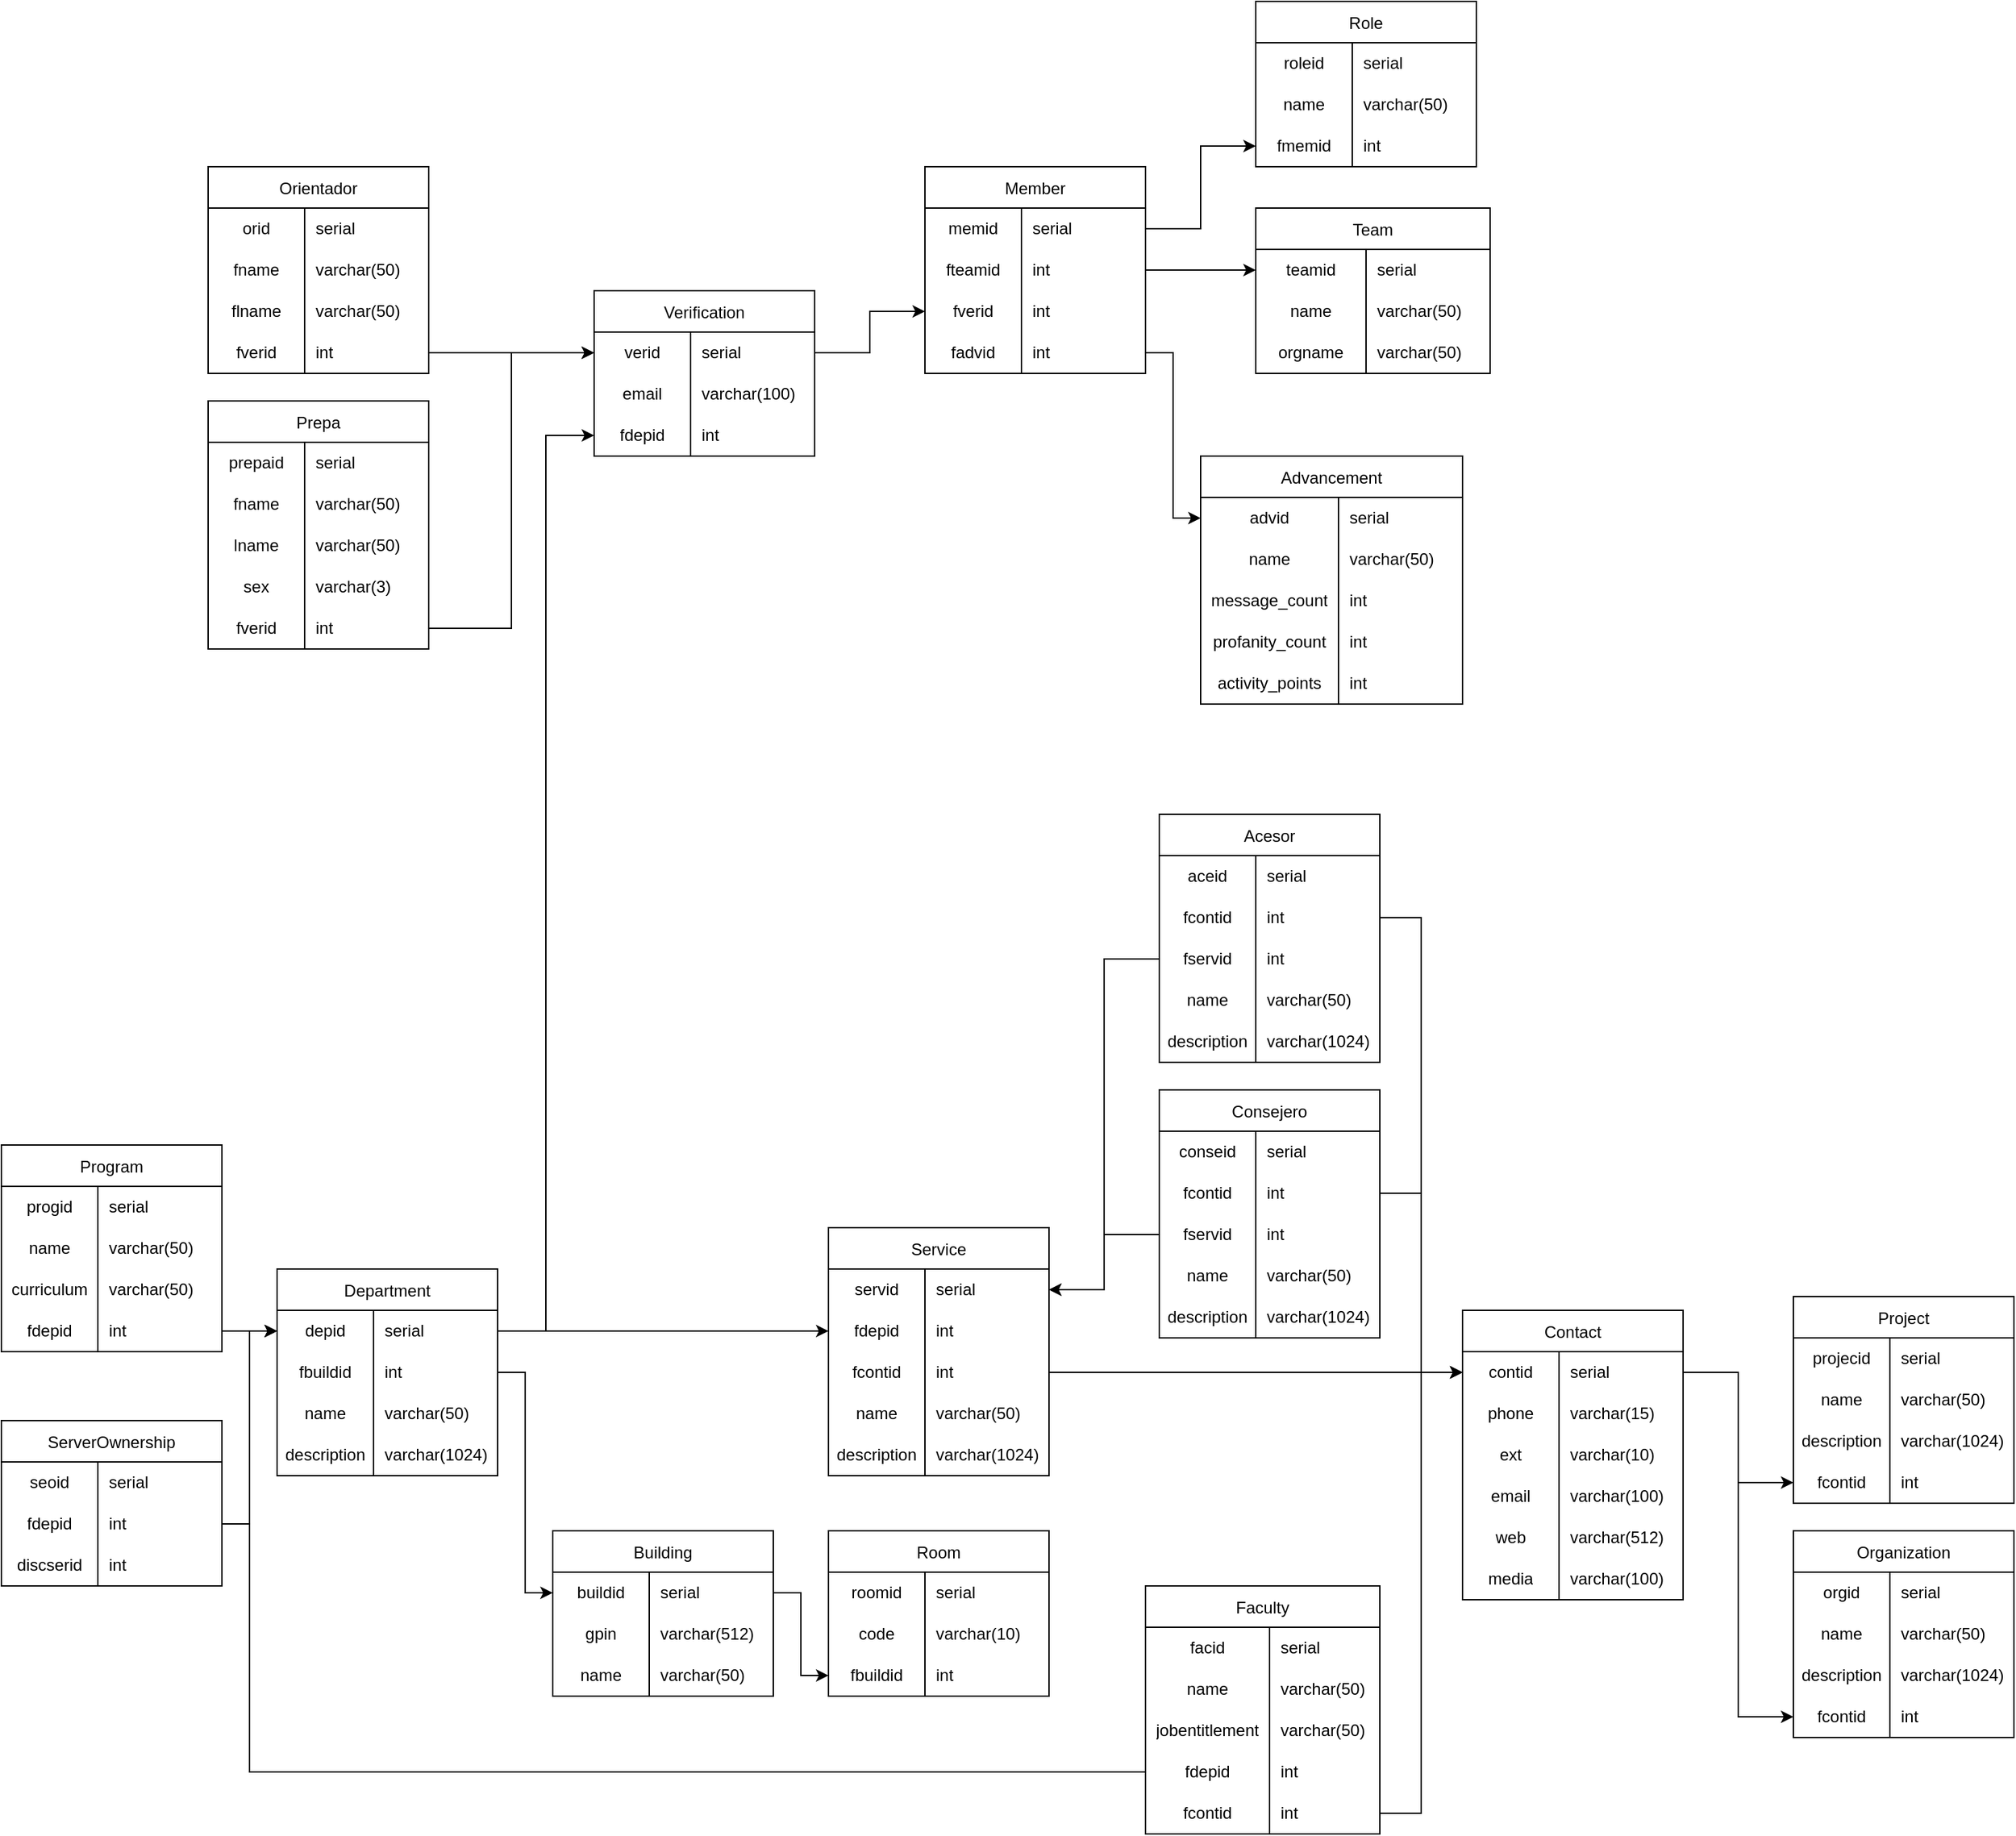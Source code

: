 <mxfile version="24.4.9" type="github">
  <diagram name="Page-1" id="H6W74WY9scQJv6wqV4sv">
    <mxGraphModel dx="1669" dy="422" grid="1" gridSize="10" guides="1" tooltips="1" connect="1" arrows="1" fold="1" page="1" pageScale="1" pageWidth="850" pageHeight="1100" math="0" shadow="0">
      <root>
        <mxCell id="0" />
        <mxCell id="1" parent="0" />
        <mxCell id="gwqvWCryW0CEJLFvZ5g5-7" value="Verification" style="shape=table;startSize=30;container=1;collapsible=0;childLayout=tableLayout;fixedRows=1;rowLines=0;fontStyle=0;strokeColor=default;fontSize=12;" parent="1" vertex="1">
          <mxGeometry x="130" y="260" width="160" height="120" as="geometry" />
        </mxCell>
        <mxCell id="gwqvWCryW0CEJLFvZ5g5-41" style="shape=tableRow;horizontal=0;startSize=0;swimlaneHead=0;swimlaneBody=0;top=0;left=0;bottom=0;right=0;collapsible=0;dropTarget=0;fillColor=none;points=[[0,0.5],[1,0.5]];portConstraint=eastwest;strokeColor=inherit;fontSize=12;" parent="gwqvWCryW0CEJLFvZ5g5-7" vertex="1">
          <mxGeometry y="30" width="160" height="30" as="geometry" />
        </mxCell>
        <mxCell id="gwqvWCryW0CEJLFvZ5g5-42" value="verid" style="shape=partialRectangle;html=1;whiteSpace=wrap;connectable=0;fillColor=none;top=0;left=0;bottom=0;right=0;overflow=hidden;pointerEvents=1;strokeColor=inherit;fontSize=12;spacing=2;" parent="gwqvWCryW0CEJLFvZ5g5-41" vertex="1">
          <mxGeometry width="70" height="30" as="geometry">
            <mxRectangle width="70" height="30" as="alternateBounds" />
          </mxGeometry>
        </mxCell>
        <mxCell id="gwqvWCryW0CEJLFvZ5g5-43" value="serial" style="shape=partialRectangle;html=1;whiteSpace=wrap;connectable=0;fillColor=none;top=0;left=0;bottom=0;right=0;align=left;spacingLeft=6;overflow=hidden;strokeColor=inherit;fontSize=12;" parent="gwqvWCryW0CEJLFvZ5g5-41" vertex="1">
          <mxGeometry x="70" width="90" height="30" as="geometry">
            <mxRectangle width="90" height="30" as="alternateBounds" />
          </mxGeometry>
        </mxCell>
        <mxCell id="gwqvWCryW0CEJLFvZ5g5-8" value="" style="shape=tableRow;horizontal=0;startSize=0;swimlaneHead=0;swimlaneBody=0;top=0;left=0;bottom=0;right=0;collapsible=0;dropTarget=0;fillColor=none;points=[[0,0.5],[1,0.5]];portConstraint=eastwest;strokeColor=inherit;fontSize=12;" parent="gwqvWCryW0CEJLFvZ5g5-7" vertex="1">
          <mxGeometry y="60" width="160" height="30" as="geometry" />
        </mxCell>
        <mxCell id="gwqvWCryW0CEJLFvZ5g5-9" value="email" style="shape=partialRectangle;html=1;whiteSpace=wrap;connectable=0;fillColor=none;top=0;left=0;bottom=0;right=0;overflow=hidden;pointerEvents=1;strokeColor=inherit;fontSize=12;spacing=2;" parent="gwqvWCryW0CEJLFvZ5g5-8" vertex="1">
          <mxGeometry width="70" height="30" as="geometry">
            <mxRectangle width="70" height="30" as="alternateBounds" />
          </mxGeometry>
        </mxCell>
        <mxCell id="gwqvWCryW0CEJLFvZ5g5-10" value="varchar(100)" style="shape=partialRectangle;html=1;whiteSpace=wrap;connectable=0;fillColor=none;top=0;left=0;bottom=0;right=0;align=left;spacingLeft=6;overflow=hidden;strokeColor=inherit;fontSize=12;" parent="gwqvWCryW0CEJLFvZ5g5-8" vertex="1">
          <mxGeometry x="70" width="90" height="30" as="geometry">
            <mxRectangle width="90" height="30" as="alternateBounds" />
          </mxGeometry>
        </mxCell>
        <mxCell id="gwqvWCryW0CEJLFvZ5g5-11" value="" style="shape=tableRow;horizontal=0;startSize=0;swimlaneHead=0;swimlaneBody=0;top=0;left=0;bottom=0;right=0;collapsible=0;dropTarget=0;fillColor=none;points=[[0,0.5],[1,0.5]];portConstraint=eastwest;strokeColor=inherit;fontSize=12;" parent="gwqvWCryW0CEJLFvZ5g5-7" vertex="1">
          <mxGeometry y="90" width="160" height="30" as="geometry" />
        </mxCell>
        <mxCell id="gwqvWCryW0CEJLFvZ5g5-12" value="fdepid" style="shape=partialRectangle;html=1;whiteSpace=wrap;connectable=0;fillColor=none;top=0;left=0;bottom=0;right=0;overflow=hidden;strokeColor=inherit;fontSize=12;" parent="gwqvWCryW0CEJLFvZ5g5-11" vertex="1">
          <mxGeometry width="70" height="30" as="geometry">
            <mxRectangle width="70" height="30" as="alternateBounds" />
          </mxGeometry>
        </mxCell>
        <mxCell id="gwqvWCryW0CEJLFvZ5g5-13" value="int" style="shape=partialRectangle;html=1;whiteSpace=wrap;connectable=0;fillColor=none;top=0;left=0;bottom=0;right=0;align=left;spacingLeft=6;overflow=hidden;strokeColor=inherit;fontSize=12;" parent="gwqvWCryW0CEJLFvZ5g5-11" vertex="1">
          <mxGeometry x="70" width="90" height="30" as="geometry">
            <mxRectangle width="90" height="30" as="alternateBounds" />
          </mxGeometry>
        </mxCell>
        <mxCell id="gwqvWCryW0CEJLFvZ5g5-31" value="Orientador" style="shape=table;startSize=30;container=1;collapsible=0;childLayout=tableLayout;fixedRows=1;rowLines=0;fontStyle=0;strokeColor=default;fontSize=12;" parent="1" vertex="1">
          <mxGeometry x="-150" y="170" width="160" height="150" as="geometry" />
        </mxCell>
        <mxCell id="gwqvWCryW0CEJLFvZ5g5-32" value="" style="shape=tableRow;horizontal=0;startSize=0;swimlaneHead=0;swimlaneBody=0;top=0;left=0;bottom=0;right=0;collapsible=0;dropTarget=0;fillColor=none;points=[[0,0.5],[1,0.5]];portConstraint=eastwest;strokeColor=inherit;fontSize=12;" parent="gwqvWCryW0CEJLFvZ5g5-31" vertex="1">
          <mxGeometry y="30" width="160" height="30" as="geometry" />
        </mxCell>
        <mxCell id="gwqvWCryW0CEJLFvZ5g5-33" value="orid" style="shape=partialRectangle;html=1;whiteSpace=wrap;connectable=0;fillColor=none;top=0;left=0;bottom=0;right=0;overflow=hidden;pointerEvents=1;strokeColor=inherit;fontSize=12;spacing=2;" parent="gwqvWCryW0CEJLFvZ5g5-32" vertex="1">
          <mxGeometry width="70" height="30" as="geometry">
            <mxRectangle width="70" height="30" as="alternateBounds" />
          </mxGeometry>
        </mxCell>
        <mxCell id="gwqvWCryW0CEJLFvZ5g5-34" value="serial" style="shape=partialRectangle;html=1;whiteSpace=wrap;connectable=0;fillColor=none;top=0;left=0;bottom=0;right=0;align=left;spacingLeft=6;overflow=hidden;strokeColor=inherit;fontSize=12;" parent="gwqvWCryW0CEJLFvZ5g5-32" vertex="1">
          <mxGeometry x="70" width="90" height="30" as="geometry">
            <mxRectangle width="90" height="30" as="alternateBounds" />
          </mxGeometry>
        </mxCell>
        <mxCell id="gwqvWCryW0CEJLFvZ5g5-35" value="" style="shape=tableRow;horizontal=0;startSize=0;swimlaneHead=0;swimlaneBody=0;top=0;left=0;bottom=0;right=0;collapsible=0;dropTarget=0;fillColor=none;points=[[0,0.5],[1,0.5]];portConstraint=eastwest;strokeColor=inherit;fontSize=12;" parent="gwqvWCryW0CEJLFvZ5g5-31" vertex="1">
          <mxGeometry y="60" width="160" height="30" as="geometry" />
        </mxCell>
        <mxCell id="gwqvWCryW0CEJLFvZ5g5-36" value="fname" style="shape=partialRectangle;html=1;whiteSpace=wrap;connectable=0;fillColor=none;top=0;left=0;bottom=0;right=0;overflow=hidden;strokeColor=inherit;fontSize=12;" parent="gwqvWCryW0CEJLFvZ5g5-35" vertex="1">
          <mxGeometry width="70" height="30" as="geometry">
            <mxRectangle width="70" height="30" as="alternateBounds" />
          </mxGeometry>
        </mxCell>
        <mxCell id="gwqvWCryW0CEJLFvZ5g5-37" value="varchar(50)" style="shape=partialRectangle;html=1;whiteSpace=wrap;connectable=0;fillColor=none;top=0;left=0;bottom=0;right=0;align=left;spacingLeft=6;overflow=hidden;strokeColor=inherit;fontSize=12;" parent="gwqvWCryW0CEJLFvZ5g5-35" vertex="1">
          <mxGeometry x="70" width="90" height="30" as="geometry">
            <mxRectangle width="90" height="30" as="alternateBounds" />
          </mxGeometry>
        </mxCell>
        <mxCell id="gwqvWCryW0CEJLFvZ5g5-44" style="shape=tableRow;horizontal=0;startSize=0;swimlaneHead=0;swimlaneBody=0;top=0;left=0;bottom=0;right=0;collapsible=0;dropTarget=0;fillColor=none;points=[[0,0.5],[1,0.5]];portConstraint=eastwest;strokeColor=inherit;fontSize=12;" parent="gwqvWCryW0CEJLFvZ5g5-31" vertex="1">
          <mxGeometry y="90" width="160" height="30" as="geometry" />
        </mxCell>
        <mxCell id="gwqvWCryW0CEJLFvZ5g5-45" value="flname" style="shape=partialRectangle;html=1;whiteSpace=wrap;connectable=0;fillColor=none;top=0;left=0;bottom=0;right=0;overflow=hidden;strokeColor=inherit;fontSize=12;" parent="gwqvWCryW0CEJLFvZ5g5-44" vertex="1">
          <mxGeometry width="70" height="30" as="geometry">
            <mxRectangle width="70" height="30" as="alternateBounds" />
          </mxGeometry>
        </mxCell>
        <mxCell id="gwqvWCryW0CEJLFvZ5g5-46" value="varchar(50)" style="shape=partialRectangle;html=1;whiteSpace=wrap;connectable=0;fillColor=none;top=0;left=0;bottom=0;right=0;align=left;spacingLeft=6;overflow=hidden;strokeColor=inherit;fontSize=12;" parent="gwqvWCryW0CEJLFvZ5g5-44" vertex="1">
          <mxGeometry x="70" width="90" height="30" as="geometry">
            <mxRectangle width="90" height="30" as="alternateBounds" />
          </mxGeometry>
        </mxCell>
        <mxCell id="gwqvWCryW0CEJLFvZ5g5-108" style="shape=tableRow;horizontal=0;startSize=0;swimlaneHead=0;swimlaneBody=0;top=0;left=0;bottom=0;right=0;collapsible=0;dropTarget=0;fillColor=none;points=[[0,0.5],[1,0.5]];portConstraint=eastwest;strokeColor=inherit;fontSize=12;" parent="gwqvWCryW0CEJLFvZ5g5-31" vertex="1">
          <mxGeometry y="120" width="160" height="30" as="geometry" />
        </mxCell>
        <mxCell id="gwqvWCryW0CEJLFvZ5g5-109" value="fverid" style="shape=partialRectangle;html=1;whiteSpace=wrap;connectable=0;fillColor=none;top=0;left=0;bottom=0;right=0;overflow=hidden;strokeColor=inherit;fontSize=12;" parent="gwqvWCryW0CEJLFvZ5g5-108" vertex="1">
          <mxGeometry width="70" height="30" as="geometry">
            <mxRectangle width="70" height="30" as="alternateBounds" />
          </mxGeometry>
        </mxCell>
        <mxCell id="gwqvWCryW0CEJLFvZ5g5-110" value="int" style="shape=partialRectangle;html=1;whiteSpace=wrap;connectable=0;fillColor=none;top=0;left=0;bottom=0;right=0;align=left;spacingLeft=6;overflow=hidden;strokeColor=inherit;fontSize=12;" parent="gwqvWCryW0CEJLFvZ5g5-108" vertex="1">
          <mxGeometry x="70" width="90" height="30" as="geometry">
            <mxRectangle width="90" height="30" as="alternateBounds" />
          </mxGeometry>
        </mxCell>
        <mxCell id="gwqvWCryW0CEJLFvZ5g5-53" value="Prepa" style="shape=table;startSize=30;container=1;collapsible=0;childLayout=tableLayout;fixedRows=1;rowLines=0;fontStyle=0;strokeColor=default;fontSize=12;" parent="1" vertex="1">
          <mxGeometry x="-150" y="340" width="160" height="180" as="geometry" />
        </mxCell>
        <mxCell id="gwqvWCryW0CEJLFvZ5g5-54" value="" style="shape=tableRow;horizontal=0;startSize=0;swimlaneHead=0;swimlaneBody=0;top=0;left=0;bottom=0;right=0;collapsible=0;dropTarget=0;fillColor=none;points=[[0,0.5],[1,0.5]];portConstraint=eastwest;strokeColor=inherit;fontSize=12;" parent="gwqvWCryW0CEJLFvZ5g5-53" vertex="1">
          <mxGeometry y="30" width="160" height="30" as="geometry" />
        </mxCell>
        <mxCell id="gwqvWCryW0CEJLFvZ5g5-55" value="prepaid" style="shape=partialRectangle;html=1;whiteSpace=wrap;connectable=0;fillColor=none;top=0;left=0;bottom=0;right=0;overflow=hidden;pointerEvents=1;strokeColor=inherit;fontSize=12;spacing=2;" parent="gwqvWCryW0CEJLFvZ5g5-54" vertex="1">
          <mxGeometry width="70" height="30" as="geometry">
            <mxRectangle width="70" height="30" as="alternateBounds" />
          </mxGeometry>
        </mxCell>
        <mxCell id="gwqvWCryW0CEJLFvZ5g5-56" value="serial" style="shape=partialRectangle;html=1;whiteSpace=wrap;connectable=0;fillColor=none;top=0;left=0;bottom=0;right=0;align=left;spacingLeft=6;overflow=hidden;strokeColor=inherit;fontSize=12;" parent="gwqvWCryW0CEJLFvZ5g5-54" vertex="1">
          <mxGeometry x="70" width="90" height="30" as="geometry">
            <mxRectangle width="90" height="30" as="alternateBounds" />
          </mxGeometry>
        </mxCell>
        <mxCell id="gwqvWCryW0CEJLFvZ5g5-57" value="" style="shape=tableRow;horizontal=0;startSize=0;swimlaneHead=0;swimlaneBody=0;top=0;left=0;bottom=0;right=0;collapsible=0;dropTarget=0;fillColor=none;points=[[0,0.5],[1,0.5]];portConstraint=eastwest;strokeColor=inherit;fontSize=12;" parent="gwqvWCryW0CEJLFvZ5g5-53" vertex="1">
          <mxGeometry y="60" width="160" height="30" as="geometry" />
        </mxCell>
        <mxCell id="gwqvWCryW0CEJLFvZ5g5-58" value="fname" style="shape=partialRectangle;html=1;whiteSpace=wrap;connectable=0;fillColor=none;top=0;left=0;bottom=0;right=0;overflow=hidden;strokeColor=inherit;fontSize=12;" parent="gwqvWCryW0CEJLFvZ5g5-57" vertex="1">
          <mxGeometry width="70" height="30" as="geometry">
            <mxRectangle width="70" height="30" as="alternateBounds" />
          </mxGeometry>
        </mxCell>
        <mxCell id="gwqvWCryW0CEJLFvZ5g5-59" value="varchar(50)" style="shape=partialRectangle;html=1;whiteSpace=wrap;connectable=0;fillColor=none;top=0;left=0;bottom=0;right=0;align=left;spacingLeft=6;overflow=hidden;strokeColor=inherit;fontSize=12;" parent="gwqvWCryW0CEJLFvZ5g5-57" vertex="1">
          <mxGeometry x="70" width="90" height="30" as="geometry">
            <mxRectangle width="90" height="30" as="alternateBounds" />
          </mxGeometry>
        </mxCell>
        <mxCell id="gwqvWCryW0CEJLFvZ5g5-60" style="shape=tableRow;horizontal=0;startSize=0;swimlaneHead=0;swimlaneBody=0;top=0;left=0;bottom=0;right=0;collapsible=0;dropTarget=0;fillColor=none;points=[[0,0.5],[1,0.5]];portConstraint=eastwest;strokeColor=inherit;fontSize=12;" parent="gwqvWCryW0CEJLFvZ5g5-53" vertex="1">
          <mxGeometry y="90" width="160" height="30" as="geometry" />
        </mxCell>
        <mxCell id="gwqvWCryW0CEJLFvZ5g5-61" value="lname" style="shape=partialRectangle;html=1;whiteSpace=wrap;connectable=0;fillColor=none;top=0;left=0;bottom=0;right=0;overflow=hidden;strokeColor=inherit;fontSize=12;" parent="gwqvWCryW0CEJLFvZ5g5-60" vertex="1">
          <mxGeometry width="70" height="30" as="geometry">
            <mxRectangle width="70" height="30" as="alternateBounds" />
          </mxGeometry>
        </mxCell>
        <mxCell id="gwqvWCryW0CEJLFvZ5g5-62" value="varchar(50)" style="shape=partialRectangle;html=1;whiteSpace=wrap;connectable=0;fillColor=none;top=0;left=0;bottom=0;right=0;align=left;spacingLeft=6;overflow=hidden;strokeColor=inherit;fontSize=12;" parent="gwqvWCryW0CEJLFvZ5g5-60" vertex="1">
          <mxGeometry x="70" width="90" height="30" as="geometry">
            <mxRectangle width="90" height="30" as="alternateBounds" />
          </mxGeometry>
        </mxCell>
        <mxCell id="gwqvWCryW0CEJLFvZ5g5-63" style="shape=tableRow;horizontal=0;startSize=0;swimlaneHead=0;swimlaneBody=0;top=0;left=0;bottom=0;right=0;collapsible=0;dropTarget=0;fillColor=none;points=[[0,0.5],[1,0.5]];portConstraint=eastwest;strokeColor=inherit;fontSize=12;" parent="gwqvWCryW0CEJLFvZ5g5-53" vertex="1">
          <mxGeometry y="120" width="160" height="30" as="geometry" />
        </mxCell>
        <mxCell id="gwqvWCryW0CEJLFvZ5g5-64" value="sex" style="shape=partialRectangle;html=1;whiteSpace=wrap;connectable=0;fillColor=none;top=0;left=0;bottom=0;right=0;overflow=hidden;strokeColor=inherit;fontSize=12;" parent="gwqvWCryW0CEJLFvZ5g5-63" vertex="1">
          <mxGeometry width="70" height="30" as="geometry">
            <mxRectangle width="70" height="30" as="alternateBounds" />
          </mxGeometry>
        </mxCell>
        <mxCell id="gwqvWCryW0CEJLFvZ5g5-65" value="varchar(3)" style="shape=partialRectangle;html=1;whiteSpace=wrap;connectable=0;fillColor=none;top=0;left=0;bottom=0;right=0;align=left;spacingLeft=6;overflow=hidden;strokeColor=inherit;fontSize=12;" parent="gwqvWCryW0CEJLFvZ5g5-63" vertex="1">
          <mxGeometry x="70" width="90" height="30" as="geometry">
            <mxRectangle width="90" height="30" as="alternateBounds" />
          </mxGeometry>
        </mxCell>
        <mxCell id="gwqvWCryW0CEJLFvZ5g5-105" style="shape=tableRow;horizontal=0;startSize=0;swimlaneHead=0;swimlaneBody=0;top=0;left=0;bottom=0;right=0;collapsible=0;dropTarget=0;fillColor=none;points=[[0,0.5],[1,0.5]];portConstraint=eastwest;strokeColor=inherit;fontSize=12;" parent="gwqvWCryW0CEJLFvZ5g5-53" vertex="1">
          <mxGeometry y="150" width="160" height="30" as="geometry" />
        </mxCell>
        <mxCell id="gwqvWCryW0CEJLFvZ5g5-106" value="fverid" style="shape=partialRectangle;html=1;whiteSpace=wrap;connectable=0;fillColor=none;top=0;left=0;bottom=0;right=0;overflow=hidden;strokeColor=inherit;fontSize=12;" parent="gwqvWCryW0CEJLFvZ5g5-105" vertex="1">
          <mxGeometry width="70" height="30" as="geometry">
            <mxRectangle width="70" height="30" as="alternateBounds" />
          </mxGeometry>
        </mxCell>
        <mxCell id="gwqvWCryW0CEJLFvZ5g5-107" value="int" style="shape=partialRectangle;html=1;whiteSpace=wrap;connectable=0;fillColor=none;top=0;left=0;bottom=0;right=0;align=left;spacingLeft=6;overflow=hidden;strokeColor=inherit;fontSize=12;" parent="gwqvWCryW0CEJLFvZ5g5-105" vertex="1">
          <mxGeometry x="70" width="90" height="30" as="geometry">
            <mxRectangle width="90" height="30" as="alternateBounds" />
          </mxGeometry>
        </mxCell>
        <mxCell id="gwqvWCryW0CEJLFvZ5g5-79" value="Member" style="shape=table;startSize=30;container=1;collapsible=0;childLayout=tableLayout;fixedRows=1;rowLines=0;fontStyle=0;strokeColor=default;fontSize=12;" parent="1" vertex="1">
          <mxGeometry x="370" y="170" width="160" height="150" as="geometry" />
        </mxCell>
        <mxCell id="gwqvWCryW0CEJLFvZ5g5-80" value="" style="shape=tableRow;horizontal=0;startSize=0;swimlaneHead=0;swimlaneBody=0;top=0;left=0;bottom=0;right=0;collapsible=0;dropTarget=0;fillColor=none;points=[[0,0.5],[1,0.5]];portConstraint=eastwest;strokeColor=inherit;fontSize=12;" parent="gwqvWCryW0CEJLFvZ5g5-79" vertex="1">
          <mxGeometry y="30" width="160" height="30" as="geometry" />
        </mxCell>
        <mxCell id="gwqvWCryW0CEJLFvZ5g5-81" value="memid" style="shape=partialRectangle;html=1;whiteSpace=wrap;connectable=0;fillColor=none;top=0;left=0;bottom=0;right=0;overflow=hidden;pointerEvents=1;strokeColor=inherit;fontSize=12;spacing=2;" parent="gwqvWCryW0CEJLFvZ5g5-80" vertex="1">
          <mxGeometry width="70" height="30" as="geometry">
            <mxRectangle width="70" height="30" as="alternateBounds" />
          </mxGeometry>
        </mxCell>
        <mxCell id="gwqvWCryW0CEJLFvZ5g5-82" value="serial" style="shape=partialRectangle;html=1;whiteSpace=wrap;connectable=0;fillColor=none;top=0;left=0;bottom=0;right=0;align=left;spacingLeft=6;overflow=hidden;strokeColor=inherit;fontSize=12;" parent="gwqvWCryW0CEJLFvZ5g5-80" vertex="1">
          <mxGeometry x="70" width="90" height="30" as="geometry">
            <mxRectangle width="90" height="30" as="alternateBounds" />
          </mxGeometry>
        </mxCell>
        <mxCell id="gwqvWCryW0CEJLFvZ5g5-86" style="shape=tableRow;horizontal=0;startSize=0;swimlaneHead=0;swimlaneBody=0;top=0;left=0;bottom=0;right=0;collapsible=0;dropTarget=0;fillColor=none;points=[[0,0.5],[1,0.5]];portConstraint=eastwest;strokeColor=inherit;fontSize=12;" parent="gwqvWCryW0CEJLFvZ5g5-79" vertex="1">
          <mxGeometry y="60" width="160" height="30" as="geometry" />
        </mxCell>
        <mxCell id="gwqvWCryW0CEJLFvZ5g5-87" value="fteamid" style="shape=partialRectangle;html=1;whiteSpace=wrap;connectable=0;fillColor=none;top=0;left=0;bottom=0;right=0;overflow=hidden;strokeColor=inherit;fontSize=12;" parent="gwqvWCryW0CEJLFvZ5g5-86" vertex="1">
          <mxGeometry width="70" height="30" as="geometry">
            <mxRectangle width="70" height="30" as="alternateBounds" />
          </mxGeometry>
        </mxCell>
        <mxCell id="gwqvWCryW0CEJLFvZ5g5-88" value="int" style="shape=partialRectangle;html=1;whiteSpace=wrap;connectable=0;fillColor=none;top=0;left=0;bottom=0;right=0;align=left;spacingLeft=6;overflow=hidden;strokeColor=inherit;fontSize=12;" parent="gwqvWCryW0CEJLFvZ5g5-86" vertex="1">
          <mxGeometry x="70" width="90" height="30" as="geometry">
            <mxRectangle width="90" height="30" as="alternateBounds" />
          </mxGeometry>
        </mxCell>
        <mxCell id="gwqvWCryW0CEJLFvZ5g5-114" style="shape=tableRow;horizontal=0;startSize=0;swimlaneHead=0;swimlaneBody=0;top=0;left=0;bottom=0;right=0;collapsible=0;dropTarget=0;fillColor=none;points=[[0,0.5],[1,0.5]];portConstraint=eastwest;strokeColor=inherit;fontSize=12;" parent="gwqvWCryW0CEJLFvZ5g5-79" vertex="1">
          <mxGeometry y="90" width="160" height="30" as="geometry" />
        </mxCell>
        <mxCell id="gwqvWCryW0CEJLFvZ5g5-115" value="fverid" style="shape=partialRectangle;html=1;whiteSpace=wrap;connectable=0;fillColor=none;top=0;left=0;bottom=0;right=0;overflow=hidden;strokeColor=inherit;fontSize=12;" parent="gwqvWCryW0CEJLFvZ5g5-114" vertex="1">
          <mxGeometry width="70" height="30" as="geometry">
            <mxRectangle width="70" height="30" as="alternateBounds" />
          </mxGeometry>
        </mxCell>
        <mxCell id="gwqvWCryW0CEJLFvZ5g5-116" value="int" style="shape=partialRectangle;html=1;whiteSpace=wrap;connectable=0;fillColor=none;top=0;left=0;bottom=0;right=0;align=left;spacingLeft=6;overflow=hidden;strokeColor=inherit;fontSize=12;" parent="gwqvWCryW0CEJLFvZ5g5-114" vertex="1">
          <mxGeometry x="70" width="90" height="30" as="geometry">
            <mxRectangle width="90" height="30" as="alternateBounds" />
          </mxGeometry>
        </mxCell>
        <mxCell id="gwqvWCryW0CEJLFvZ5g5-119" style="shape=tableRow;horizontal=0;startSize=0;swimlaneHead=0;swimlaneBody=0;top=0;left=0;bottom=0;right=0;collapsible=0;dropTarget=0;fillColor=none;points=[[0,0.5],[1,0.5]];portConstraint=eastwest;strokeColor=inherit;fontSize=12;" parent="gwqvWCryW0CEJLFvZ5g5-79" vertex="1">
          <mxGeometry y="120" width="160" height="30" as="geometry" />
        </mxCell>
        <mxCell id="gwqvWCryW0CEJLFvZ5g5-120" value="fadvid" style="shape=partialRectangle;html=1;whiteSpace=wrap;connectable=0;fillColor=none;top=0;left=0;bottom=0;right=0;overflow=hidden;strokeColor=inherit;fontSize=12;" parent="gwqvWCryW0CEJLFvZ5g5-119" vertex="1">
          <mxGeometry width="70" height="30" as="geometry">
            <mxRectangle width="70" height="30" as="alternateBounds" />
          </mxGeometry>
        </mxCell>
        <mxCell id="gwqvWCryW0CEJLFvZ5g5-121" value="int" style="shape=partialRectangle;html=1;whiteSpace=wrap;connectable=0;fillColor=none;top=0;left=0;bottom=0;right=0;align=left;spacingLeft=6;overflow=hidden;strokeColor=inherit;fontSize=12;" parent="gwqvWCryW0CEJLFvZ5g5-119" vertex="1">
          <mxGeometry x="70" width="90" height="30" as="geometry">
            <mxRectangle width="90" height="30" as="alternateBounds" />
          </mxGeometry>
        </mxCell>
        <mxCell id="gwqvWCryW0CEJLFvZ5g5-92" value="Team" style="shape=table;startSize=30;container=1;collapsible=0;childLayout=tableLayout;fixedRows=1;rowLines=0;fontStyle=0;strokeColor=default;fontSize=12;" parent="1" vertex="1">
          <mxGeometry x="610" y="200" width="170" height="120" as="geometry" />
        </mxCell>
        <mxCell id="gwqvWCryW0CEJLFvZ5g5-93" value="" style="shape=tableRow;horizontal=0;startSize=0;swimlaneHead=0;swimlaneBody=0;top=0;left=0;bottom=0;right=0;collapsible=0;dropTarget=0;fillColor=none;points=[[0,0.5],[1,0.5]];portConstraint=eastwest;strokeColor=inherit;fontSize=12;" parent="gwqvWCryW0CEJLFvZ5g5-92" vertex="1">
          <mxGeometry y="30" width="170" height="30" as="geometry" />
        </mxCell>
        <mxCell id="gwqvWCryW0CEJLFvZ5g5-94" value="teamid" style="shape=partialRectangle;html=1;whiteSpace=wrap;connectable=0;fillColor=none;top=0;left=0;bottom=0;right=0;overflow=hidden;pointerEvents=1;strokeColor=inherit;fontSize=12;spacing=2;" parent="gwqvWCryW0CEJLFvZ5g5-93" vertex="1">
          <mxGeometry width="80" height="30" as="geometry">
            <mxRectangle width="80" height="30" as="alternateBounds" />
          </mxGeometry>
        </mxCell>
        <mxCell id="gwqvWCryW0CEJLFvZ5g5-95" value="serial" style="shape=partialRectangle;html=1;whiteSpace=wrap;connectable=0;fillColor=none;top=0;left=0;bottom=0;right=0;align=left;spacingLeft=6;overflow=hidden;strokeColor=inherit;fontSize=12;" parent="gwqvWCryW0CEJLFvZ5g5-93" vertex="1">
          <mxGeometry x="80" width="90" height="30" as="geometry">
            <mxRectangle width="90" height="30" as="alternateBounds" />
          </mxGeometry>
        </mxCell>
        <mxCell id="gwqvWCryW0CEJLFvZ5g5-96" value="" style="shape=tableRow;horizontal=0;startSize=0;swimlaneHead=0;swimlaneBody=0;top=0;left=0;bottom=0;right=0;collapsible=0;dropTarget=0;fillColor=none;points=[[0,0.5],[1,0.5]];portConstraint=eastwest;strokeColor=inherit;fontSize=12;" parent="gwqvWCryW0CEJLFvZ5g5-92" vertex="1">
          <mxGeometry y="60" width="170" height="30" as="geometry" />
        </mxCell>
        <mxCell id="gwqvWCryW0CEJLFvZ5g5-97" value="name" style="shape=partialRectangle;html=1;whiteSpace=wrap;connectable=0;fillColor=none;top=0;left=0;bottom=0;right=0;overflow=hidden;strokeColor=inherit;fontSize=12;" parent="gwqvWCryW0CEJLFvZ5g5-96" vertex="1">
          <mxGeometry width="80" height="30" as="geometry">
            <mxRectangle width="80" height="30" as="alternateBounds" />
          </mxGeometry>
        </mxCell>
        <mxCell id="gwqvWCryW0CEJLFvZ5g5-98" value="varchar(50)" style="shape=partialRectangle;html=1;whiteSpace=wrap;connectable=0;fillColor=none;top=0;left=0;bottom=0;right=0;align=left;spacingLeft=6;overflow=hidden;strokeColor=inherit;fontSize=12;" parent="gwqvWCryW0CEJLFvZ5g5-96" vertex="1">
          <mxGeometry x="80" width="90" height="30" as="geometry">
            <mxRectangle width="90" height="30" as="alternateBounds" />
          </mxGeometry>
        </mxCell>
        <mxCell id="gwqvWCryW0CEJLFvZ5g5-99" style="shape=tableRow;horizontal=0;startSize=0;swimlaneHead=0;swimlaneBody=0;top=0;left=0;bottom=0;right=0;collapsible=0;dropTarget=0;fillColor=none;points=[[0,0.5],[1,0.5]];portConstraint=eastwest;strokeColor=inherit;fontSize=12;" parent="gwqvWCryW0CEJLFvZ5g5-92" vertex="1">
          <mxGeometry y="90" width="170" height="30" as="geometry" />
        </mxCell>
        <mxCell id="gwqvWCryW0CEJLFvZ5g5-100" value="orgname" style="shape=partialRectangle;html=1;whiteSpace=wrap;connectable=0;fillColor=none;top=0;left=0;bottom=0;right=0;overflow=hidden;strokeColor=inherit;fontSize=12;" parent="gwqvWCryW0CEJLFvZ5g5-99" vertex="1">
          <mxGeometry width="80" height="30" as="geometry">
            <mxRectangle width="80" height="30" as="alternateBounds" />
          </mxGeometry>
        </mxCell>
        <mxCell id="gwqvWCryW0CEJLFvZ5g5-101" value="varchar(50)" style="shape=partialRectangle;html=1;whiteSpace=wrap;connectable=0;fillColor=none;top=0;left=0;bottom=0;right=0;align=left;spacingLeft=6;overflow=hidden;strokeColor=inherit;fontSize=12;" parent="gwqvWCryW0CEJLFvZ5g5-99" vertex="1">
          <mxGeometry x="80" width="90" height="30" as="geometry">
            <mxRectangle width="90" height="30" as="alternateBounds" />
          </mxGeometry>
        </mxCell>
        <mxCell id="gwqvWCryW0CEJLFvZ5g5-112" style="edgeStyle=orthogonalEdgeStyle;rounded=0;orthogonalLoop=1;jettySize=auto;html=1;exitX=1;exitY=0.5;exitDx=0;exitDy=0;entryX=0;entryY=0.5;entryDx=0;entryDy=0;" parent="1" source="gwqvWCryW0CEJLFvZ5g5-108" target="gwqvWCryW0CEJLFvZ5g5-41" edge="1">
          <mxGeometry relative="1" as="geometry" />
        </mxCell>
        <mxCell id="gwqvWCryW0CEJLFvZ5g5-113" style="edgeStyle=orthogonalEdgeStyle;rounded=0;orthogonalLoop=1;jettySize=auto;html=1;exitX=1;exitY=0.5;exitDx=0;exitDy=0;entryX=0;entryY=0.5;entryDx=0;entryDy=0;" parent="1" source="gwqvWCryW0CEJLFvZ5g5-105" target="gwqvWCryW0CEJLFvZ5g5-41" edge="1">
          <mxGeometry relative="1" as="geometry" />
        </mxCell>
        <mxCell id="gwqvWCryW0CEJLFvZ5g5-117" style="edgeStyle=orthogonalEdgeStyle;rounded=0;orthogonalLoop=1;jettySize=auto;html=1;exitX=1;exitY=0.5;exitDx=0;exitDy=0;entryX=0;entryY=0.5;entryDx=0;entryDy=0;" parent="1" source="gwqvWCryW0CEJLFvZ5g5-41" target="gwqvWCryW0CEJLFvZ5g5-114" edge="1">
          <mxGeometry relative="1" as="geometry" />
        </mxCell>
        <mxCell id="gwqvWCryW0CEJLFvZ5g5-126" value="Advancement" style="shape=table;startSize=30;container=1;collapsible=0;childLayout=tableLayout;fixedRows=1;rowLines=0;fontStyle=0;strokeColor=default;fontSize=12;" parent="1" vertex="1">
          <mxGeometry x="570" y="380" width="190" height="180" as="geometry" />
        </mxCell>
        <mxCell id="gwqvWCryW0CEJLFvZ5g5-127" value="" style="shape=tableRow;horizontal=0;startSize=0;swimlaneHead=0;swimlaneBody=0;top=0;left=0;bottom=0;right=0;collapsible=0;dropTarget=0;fillColor=none;points=[[0,0.5],[1,0.5]];portConstraint=eastwest;strokeColor=inherit;fontSize=12;" parent="gwqvWCryW0CEJLFvZ5g5-126" vertex="1">
          <mxGeometry y="30" width="190" height="30" as="geometry" />
        </mxCell>
        <mxCell id="gwqvWCryW0CEJLFvZ5g5-128" value="advid" style="shape=partialRectangle;html=1;whiteSpace=wrap;connectable=0;fillColor=none;top=0;left=0;bottom=0;right=0;overflow=hidden;pointerEvents=1;strokeColor=inherit;fontSize=12;spacing=2;" parent="gwqvWCryW0CEJLFvZ5g5-127" vertex="1">
          <mxGeometry width="100" height="30" as="geometry">
            <mxRectangle width="100" height="30" as="alternateBounds" />
          </mxGeometry>
        </mxCell>
        <mxCell id="gwqvWCryW0CEJLFvZ5g5-129" value="serial" style="shape=partialRectangle;html=1;whiteSpace=wrap;connectable=0;fillColor=none;top=0;left=0;bottom=0;right=0;align=left;spacingLeft=6;overflow=hidden;strokeColor=inherit;fontSize=12;" parent="gwqvWCryW0CEJLFvZ5g5-127" vertex="1">
          <mxGeometry x="100" width="90" height="30" as="geometry">
            <mxRectangle width="90" height="30" as="alternateBounds" />
          </mxGeometry>
        </mxCell>
        <mxCell id="gwqvWCryW0CEJLFvZ5g5-130" value="" style="shape=tableRow;horizontal=0;startSize=0;swimlaneHead=0;swimlaneBody=0;top=0;left=0;bottom=0;right=0;collapsible=0;dropTarget=0;fillColor=none;points=[[0,0.5],[1,0.5]];portConstraint=eastwest;strokeColor=inherit;fontSize=12;" parent="gwqvWCryW0CEJLFvZ5g5-126" vertex="1">
          <mxGeometry y="60" width="190" height="30" as="geometry" />
        </mxCell>
        <mxCell id="gwqvWCryW0CEJLFvZ5g5-131" value="name" style="shape=partialRectangle;html=1;whiteSpace=wrap;connectable=0;fillColor=none;top=0;left=0;bottom=0;right=0;overflow=hidden;strokeColor=inherit;fontSize=12;" parent="gwqvWCryW0CEJLFvZ5g5-130" vertex="1">
          <mxGeometry width="100" height="30" as="geometry">
            <mxRectangle width="100" height="30" as="alternateBounds" />
          </mxGeometry>
        </mxCell>
        <mxCell id="gwqvWCryW0CEJLFvZ5g5-132" value="varchar(50)" style="shape=partialRectangle;html=1;whiteSpace=wrap;connectable=0;fillColor=none;top=0;left=0;bottom=0;right=0;align=left;spacingLeft=6;overflow=hidden;strokeColor=inherit;fontSize=12;" parent="gwqvWCryW0CEJLFvZ5g5-130" vertex="1">
          <mxGeometry x="100" width="90" height="30" as="geometry">
            <mxRectangle width="90" height="30" as="alternateBounds" />
          </mxGeometry>
        </mxCell>
        <mxCell id="gwqvWCryW0CEJLFvZ5g5-136" style="shape=tableRow;horizontal=0;startSize=0;swimlaneHead=0;swimlaneBody=0;top=0;left=0;bottom=0;right=0;collapsible=0;dropTarget=0;fillColor=none;points=[[0,0.5],[1,0.5]];portConstraint=eastwest;strokeColor=inherit;fontSize=12;" parent="gwqvWCryW0CEJLFvZ5g5-126" vertex="1">
          <mxGeometry y="90" width="190" height="30" as="geometry" />
        </mxCell>
        <mxCell id="gwqvWCryW0CEJLFvZ5g5-137" value="message_count" style="shape=partialRectangle;html=1;whiteSpace=wrap;connectable=0;fillColor=none;top=0;left=0;bottom=0;right=0;overflow=hidden;strokeColor=inherit;fontSize=12;" parent="gwqvWCryW0CEJLFvZ5g5-136" vertex="1">
          <mxGeometry width="100" height="30" as="geometry">
            <mxRectangle width="100" height="30" as="alternateBounds" />
          </mxGeometry>
        </mxCell>
        <mxCell id="gwqvWCryW0CEJLFvZ5g5-138" value="int" style="shape=partialRectangle;html=1;whiteSpace=wrap;connectable=0;fillColor=none;top=0;left=0;bottom=0;right=0;align=left;spacingLeft=6;overflow=hidden;strokeColor=inherit;fontSize=12;" parent="gwqvWCryW0CEJLFvZ5g5-136" vertex="1">
          <mxGeometry x="100" width="90" height="30" as="geometry">
            <mxRectangle width="90" height="30" as="alternateBounds" />
          </mxGeometry>
        </mxCell>
        <mxCell id="gwqvWCryW0CEJLFvZ5g5-139" style="shape=tableRow;horizontal=0;startSize=0;swimlaneHead=0;swimlaneBody=0;top=0;left=0;bottom=0;right=0;collapsible=0;dropTarget=0;fillColor=none;points=[[0,0.5],[1,0.5]];portConstraint=eastwest;strokeColor=inherit;fontSize=12;" parent="gwqvWCryW0CEJLFvZ5g5-126" vertex="1">
          <mxGeometry y="120" width="190" height="30" as="geometry" />
        </mxCell>
        <mxCell id="gwqvWCryW0CEJLFvZ5g5-140" value="profanity_count" style="shape=partialRectangle;html=1;whiteSpace=wrap;connectable=0;fillColor=none;top=0;left=0;bottom=0;right=0;overflow=hidden;strokeColor=inherit;fontSize=12;" parent="gwqvWCryW0CEJLFvZ5g5-139" vertex="1">
          <mxGeometry width="100" height="30" as="geometry">
            <mxRectangle width="100" height="30" as="alternateBounds" />
          </mxGeometry>
        </mxCell>
        <mxCell id="gwqvWCryW0CEJLFvZ5g5-141" value="int" style="shape=partialRectangle;html=1;whiteSpace=wrap;connectable=0;fillColor=none;top=0;left=0;bottom=0;right=0;align=left;spacingLeft=6;overflow=hidden;strokeColor=inherit;fontSize=12;" parent="gwqvWCryW0CEJLFvZ5g5-139" vertex="1">
          <mxGeometry x="100" width="90" height="30" as="geometry">
            <mxRectangle width="90" height="30" as="alternateBounds" />
          </mxGeometry>
        </mxCell>
        <mxCell id="gwqvWCryW0CEJLFvZ5g5-142" style="shape=tableRow;horizontal=0;startSize=0;swimlaneHead=0;swimlaneBody=0;top=0;left=0;bottom=0;right=0;collapsible=0;dropTarget=0;fillColor=none;points=[[0,0.5],[1,0.5]];portConstraint=eastwest;strokeColor=inherit;fontSize=12;" parent="gwqvWCryW0CEJLFvZ5g5-126" vertex="1">
          <mxGeometry y="150" width="190" height="30" as="geometry" />
        </mxCell>
        <mxCell id="gwqvWCryW0CEJLFvZ5g5-143" value="activity_points" style="shape=partialRectangle;html=1;whiteSpace=wrap;connectable=0;fillColor=none;top=0;left=0;bottom=0;right=0;overflow=hidden;strokeColor=inherit;fontSize=12;" parent="gwqvWCryW0CEJLFvZ5g5-142" vertex="1">
          <mxGeometry width="100" height="30" as="geometry">
            <mxRectangle width="100" height="30" as="alternateBounds" />
          </mxGeometry>
        </mxCell>
        <mxCell id="gwqvWCryW0CEJLFvZ5g5-144" value="int" style="shape=partialRectangle;html=1;whiteSpace=wrap;connectable=0;fillColor=none;top=0;left=0;bottom=0;right=0;align=left;spacingLeft=6;overflow=hidden;strokeColor=inherit;fontSize=12;" parent="gwqvWCryW0CEJLFvZ5g5-142" vertex="1">
          <mxGeometry x="100" width="90" height="30" as="geometry">
            <mxRectangle width="90" height="30" as="alternateBounds" />
          </mxGeometry>
        </mxCell>
        <mxCell id="gwqvWCryW0CEJLFvZ5g5-148" style="edgeStyle=orthogonalEdgeStyle;rounded=0;orthogonalLoop=1;jettySize=auto;html=1;exitX=1;exitY=0.5;exitDx=0;exitDy=0;entryX=0;entryY=0.5;entryDx=0;entryDy=0;" parent="1" source="gwqvWCryW0CEJLFvZ5g5-119" target="gwqvWCryW0CEJLFvZ5g5-127" edge="1">
          <mxGeometry relative="1" as="geometry" />
        </mxCell>
        <mxCell id="gwqvWCryW0CEJLFvZ5g5-149" style="edgeStyle=orthogonalEdgeStyle;rounded=0;orthogonalLoop=1;jettySize=auto;html=1;exitX=0;exitY=0.5;exitDx=0;exitDy=0;entryX=0;entryY=0.5;entryDx=0;entryDy=0;" parent="1" source="gwqvWCryW0CEJLFvZ5g5-123" target="gwqvWCryW0CEJLFvZ5g5-127" edge="1">
          <mxGeometry relative="1" as="geometry" />
        </mxCell>
        <mxCell id="gwqvWCryW0CEJLFvZ5g5-150" value="Building" style="shape=table;startSize=30;container=1;collapsible=0;childLayout=tableLayout;fixedRows=1;rowLines=0;fontStyle=0;strokeColor=default;fontSize=12;" parent="1" vertex="1">
          <mxGeometry x="100" y="1160" width="160" height="120" as="geometry" />
        </mxCell>
        <mxCell id="gwqvWCryW0CEJLFvZ5g5-151" style="shape=tableRow;horizontal=0;startSize=0;swimlaneHead=0;swimlaneBody=0;top=0;left=0;bottom=0;right=0;collapsible=0;dropTarget=0;fillColor=none;points=[[0,0.5],[1,0.5]];portConstraint=eastwest;strokeColor=inherit;fontSize=12;" parent="gwqvWCryW0CEJLFvZ5g5-150" vertex="1">
          <mxGeometry y="30" width="160" height="30" as="geometry" />
        </mxCell>
        <mxCell id="gwqvWCryW0CEJLFvZ5g5-152" value="buildid" style="shape=partialRectangle;html=1;whiteSpace=wrap;connectable=0;fillColor=none;top=0;left=0;bottom=0;right=0;overflow=hidden;pointerEvents=1;strokeColor=inherit;fontSize=12;spacing=2;" parent="gwqvWCryW0CEJLFvZ5g5-151" vertex="1">
          <mxGeometry width="70" height="30" as="geometry">
            <mxRectangle width="70" height="30" as="alternateBounds" />
          </mxGeometry>
        </mxCell>
        <mxCell id="gwqvWCryW0CEJLFvZ5g5-153" value="serial" style="shape=partialRectangle;html=1;whiteSpace=wrap;connectable=0;fillColor=none;top=0;left=0;bottom=0;right=0;align=left;spacingLeft=6;overflow=hidden;strokeColor=inherit;fontSize=12;" parent="gwqvWCryW0CEJLFvZ5g5-151" vertex="1">
          <mxGeometry x="70" width="90" height="30" as="geometry">
            <mxRectangle width="90" height="30" as="alternateBounds" />
          </mxGeometry>
        </mxCell>
        <mxCell id="gwqvWCryW0CEJLFvZ5g5-154" value="" style="shape=tableRow;horizontal=0;startSize=0;swimlaneHead=0;swimlaneBody=0;top=0;left=0;bottom=0;right=0;collapsible=0;dropTarget=0;fillColor=none;points=[[0,0.5],[1,0.5]];portConstraint=eastwest;strokeColor=inherit;fontSize=12;" parent="gwqvWCryW0CEJLFvZ5g5-150" vertex="1">
          <mxGeometry y="60" width="160" height="30" as="geometry" />
        </mxCell>
        <mxCell id="gwqvWCryW0CEJLFvZ5g5-155" value="gpin" style="shape=partialRectangle;html=1;whiteSpace=wrap;connectable=0;fillColor=none;top=0;left=0;bottom=0;right=0;overflow=hidden;pointerEvents=1;strokeColor=inherit;fontSize=12;spacing=2;" parent="gwqvWCryW0CEJLFvZ5g5-154" vertex="1">
          <mxGeometry width="70" height="30" as="geometry">
            <mxRectangle width="70" height="30" as="alternateBounds" />
          </mxGeometry>
        </mxCell>
        <mxCell id="gwqvWCryW0CEJLFvZ5g5-156" value="varchar(512)" style="shape=partialRectangle;html=1;whiteSpace=wrap;connectable=0;fillColor=none;top=0;left=0;bottom=0;right=0;align=left;spacingLeft=6;overflow=hidden;strokeColor=inherit;fontSize=12;" parent="gwqvWCryW0CEJLFvZ5g5-154" vertex="1">
          <mxGeometry x="70" width="90" height="30" as="geometry">
            <mxRectangle width="90" height="30" as="alternateBounds" />
          </mxGeometry>
        </mxCell>
        <mxCell id="gwqvWCryW0CEJLFvZ5g5-157" value="" style="shape=tableRow;horizontal=0;startSize=0;swimlaneHead=0;swimlaneBody=0;top=0;left=0;bottom=0;right=0;collapsible=0;dropTarget=0;fillColor=none;points=[[0,0.5],[1,0.5]];portConstraint=eastwest;strokeColor=inherit;fontSize=12;" parent="gwqvWCryW0CEJLFvZ5g5-150" vertex="1">
          <mxGeometry y="90" width="160" height="30" as="geometry" />
        </mxCell>
        <mxCell id="gwqvWCryW0CEJLFvZ5g5-158" value="name" style="shape=partialRectangle;html=1;whiteSpace=wrap;connectable=0;fillColor=none;top=0;left=0;bottom=0;right=0;overflow=hidden;strokeColor=inherit;fontSize=12;" parent="gwqvWCryW0CEJLFvZ5g5-157" vertex="1">
          <mxGeometry width="70" height="30" as="geometry">
            <mxRectangle width="70" height="30" as="alternateBounds" />
          </mxGeometry>
        </mxCell>
        <mxCell id="gwqvWCryW0CEJLFvZ5g5-159" value="varchar(50)" style="shape=partialRectangle;html=1;whiteSpace=wrap;connectable=0;fillColor=none;top=0;left=0;bottom=0;right=0;align=left;spacingLeft=6;overflow=hidden;strokeColor=inherit;fontSize=12;" parent="gwqvWCryW0CEJLFvZ5g5-157" vertex="1">
          <mxGeometry x="70" width="90" height="30" as="geometry">
            <mxRectangle width="90" height="30" as="alternateBounds" />
          </mxGeometry>
        </mxCell>
        <mxCell id="gwqvWCryW0CEJLFvZ5g5-163" value="Department" style="shape=table;startSize=30;container=1;collapsible=0;childLayout=tableLayout;fixedRows=1;rowLines=0;fontStyle=0;strokeColor=default;fontSize=12;" parent="1" vertex="1">
          <mxGeometry x="-100" y="970" width="160" height="150" as="geometry" />
        </mxCell>
        <mxCell id="gwqvWCryW0CEJLFvZ5g5-164" style="shape=tableRow;horizontal=0;startSize=0;swimlaneHead=0;swimlaneBody=0;top=0;left=0;bottom=0;right=0;collapsible=0;dropTarget=0;fillColor=none;points=[[0,0.5],[1,0.5]];portConstraint=eastwest;strokeColor=inherit;fontSize=12;" parent="gwqvWCryW0CEJLFvZ5g5-163" vertex="1">
          <mxGeometry y="30" width="160" height="30" as="geometry" />
        </mxCell>
        <mxCell id="gwqvWCryW0CEJLFvZ5g5-165" value="depid" style="shape=partialRectangle;html=1;whiteSpace=wrap;connectable=0;fillColor=none;top=0;left=0;bottom=0;right=0;overflow=hidden;pointerEvents=1;strokeColor=inherit;fontSize=12;spacing=2;" parent="gwqvWCryW0CEJLFvZ5g5-164" vertex="1">
          <mxGeometry width="70" height="30" as="geometry">
            <mxRectangle width="70" height="30" as="alternateBounds" />
          </mxGeometry>
        </mxCell>
        <mxCell id="gwqvWCryW0CEJLFvZ5g5-166" value="serial" style="shape=partialRectangle;html=1;whiteSpace=wrap;connectable=0;fillColor=none;top=0;left=0;bottom=0;right=0;align=left;spacingLeft=6;overflow=hidden;strokeColor=inherit;fontSize=12;" parent="gwqvWCryW0CEJLFvZ5g5-164" vertex="1">
          <mxGeometry x="70" width="90" height="30" as="geometry">
            <mxRectangle width="90" height="30" as="alternateBounds" />
          </mxGeometry>
        </mxCell>
        <mxCell id="gwqvWCryW0CEJLFvZ5g5-167" value="" style="shape=tableRow;horizontal=0;startSize=0;swimlaneHead=0;swimlaneBody=0;top=0;left=0;bottom=0;right=0;collapsible=0;dropTarget=0;fillColor=none;points=[[0,0.5],[1,0.5]];portConstraint=eastwest;strokeColor=inherit;fontSize=12;" parent="gwqvWCryW0CEJLFvZ5g5-163" vertex="1">
          <mxGeometry y="60" width="160" height="30" as="geometry" />
        </mxCell>
        <mxCell id="gwqvWCryW0CEJLFvZ5g5-168" value="fbuildid" style="shape=partialRectangle;html=1;whiteSpace=wrap;connectable=0;fillColor=none;top=0;left=0;bottom=0;right=0;overflow=hidden;pointerEvents=1;strokeColor=inherit;fontSize=12;spacing=2;" parent="gwqvWCryW0CEJLFvZ5g5-167" vertex="1">
          <mxGeometry width="70" height="30" as="geometry">
            <mxRectangle width="70" height="30" as="alternateBounds" />
          </mxGeometry>
        </mxCell>
        <mxCell id="gwqvWCryW0CEJLFvZ5g5-169" value="int" style="shape=partialRectangle;html=1;whiteSpace=wrap;connectable=0;fillColor=none;top=0;left=0;bottom=0;right=0;align=left;spacingLeft=6;overflow=hidden;strokeColor=inherit;fontSize=12;" parent="gwqvWCryW0CEJLFvZ5g5-167" vertex="1">
          <mxGeometry x="70" width="90" height="30" as="geometry">
            <mxRectangle width="90" height="30" as="alternateBounds" />
          </mxGeometry>
        </mxCell>
        <mxCell id="gwqvWCryW0CEJLFvZ5g5-176" style="shape=tableRow;horizontal=0;startSize=0;swimlaneHead=0;swimlaneBody=0;top=0;left=0;bottom=0;right=0;collapsible=0;dropTarget=0;fillColor=none;points=[[0,0.5],[1,0.5]];portConstraint=eastwest;strokeColor=inherit;fontSize=12;" parent="gwqvWCryW0CEJLFvZ5g5-163" vertex="1">
          <mxGeometry y="90" width="160" height="30" as="geometry" />
        </mxCell>
        <mxCell id="gwqvWCryW0CEJLFvZ5g5-177" value="name" style="shape=partialRectangle;html=1;whiteSpace=wrap;connectable=0;fillColor=none;top=0;left=0;bottom=0;right=0;overflow=hidden;strokeColor=inherit;fontSize=12;" parent="gwqvWCryW0CEJLFvZ5g5-176" vertex="1">
          <mxGeometry width="70" height="30" as="geometry">
            <mxRectangle width="70" height="30" as="alternateBounds" />
          </mxGeometry>
        </mxCell>
        <mxCell id="gwqvWCryW0CEJLFvZ5g5-178" value="varchar(50)" style="shape=partialRectangle;html=1;whiteSpace=wrap;connectable=0;fillColor=none;top=0;left=0;bottom=0;right=0;align=left;spacingLeft=6;overflow=hidden;strokeColor=inherit;fontSize=12;" parent="gwqvWCryW0CEJLFvZ5g5-176" vertex="1">
          <mxGeometry x="70" width="90" height="30" as="geometry">
            <mxRectangle width="90" height="30" as="alternateBounds" />
          </mxGeometry>
        </mxCell>
        <mxCell id="gwqvWCryW0CEJLFvZ5g5-173" style="shape=tableRow;horizontal=0;startSize=0;swimlaneHead=0;swimlaneBody=0;top=0;left=0;bottom=0;right=0;collapsible=0;dropTarget=0;fillColor=none;points=[[0,0.5],[1,0.5]];portConstraint=eastwest;strokeColor=inherit;fontSize=12;" parent="gwqvWCryW0CEJLFvZ5g5-163" vertex="1">
          <mxGeometry y="120" width="160" height="30" as="geometry" />
        </mxCell>
        <mxCell id="gwqvWCryW0CEJLFvZ5g5-174" value="description" style="shape=partialRectangle;html=1;whiteSpace=wrap;connectable=0;fillColor=none;top=0;left=0;bottom=0;right=0;overflow=hidden;strokeColor=inherit;fontSize=12;" parent="gwqvWCryW0CEJLFvZ5g5-173" vertex="1">
          <mxGeometry width="70" height="30" as="geometry">
            <mxRectangle width="70" height="30" as="alternateBounds" />
          </mxGeometry>
        </mxCell>
        <mxCell id="gwqvWCryW0CEJLFvZ5g5-175" value="varchar(1024)" style="shape=partialRectangle;html=1;whiteSpace=wrap;connectable=0;fillColor=none;top=0;left=0;bottom=0;right=0;align=left;spacingLeft=6;overflow=hidden;strokeColor=inherit;fontSize=12;" parent="gwqvWCryW0CEJLFvZ5g5-173" vertex="1">
          <mxGeometry x="70" width="90" height="30" as="geometry">
            <mxRectangle width="90" height="30" as="alternateBounds" />
          </mxGeometry>
        </mxCell>
        <mxCell id="gwqvWCryW0CEJLFvZ5g5-179" value="Contact" style="shape=table;startSize=30;container=1;collapsible=0;childLayout=tableLayout;fixedRows=1;rowLines=0;fontStyle=0;strokeColor=default;fontSize=12;" parent="1" vertex="1">
          <mxGeometry x="760" y="1000" width="160" height="210" as="geometry" />
        </mxCell>
        <mxCell id="gwqvWCryW0CEJLFvZ5g5-180" style="shape=tableRow;horizontal=0;startSize=0;swimlaneHead=0;swimlaneBody=0;top=0;left=0;bottom=0;right=0;collapsible=0;dropTarget=0;fillColor=none;points=[[0,0.5],[1,0.5]];portConstraint=eastwest;strokeColor=inherit;fontSize=12;" parent="gwqvWCryW0CEJLFvZ5g5-179" vertex="1">
          <mxGeometry y="30" width="160" height="30" as="geometry" />
        </mxCell>
        <mxCell id="gwqvWCryW0CEJLFvZ5g5-181" value="contid" style="shape=partialRectangle;html=1;whiteSpace=wrap;connectable=0;fillColor=none;top=0;left=0;bottom=0;right=0;overflow=hidden;pointerEvents=1;strokeColor=inherit;fontSize=12;spacing=2;" parent="gwqvWCryW0CEJLFvZ5g5-180" vertex="1">
          <mxGeometry width="70" height="30" as="geometry">
            <mxRectangle width="70" height="30" as="alternateBounds" />
          </mxGeometry>
        </mxCell>
        <mxCell id="gwqvWCryW0CEJLFvZ5g5-182" value="serial" style="shape=partialRectangle;html=1;whiteSpace=wrap;connectable=0;fillColor=none;top=0;left=0;bottom=0;right=0;align=left;spacingLeft=6;overflow=hidden;strokeColor=inherit;fontSize=12;" parent="gwqvWCryW0CEJLFvZ5g5-180" vertex="1">
          <mxGeometry x="70" width="90" height="30" as="geometry">
            <mxRectangle width="90" height="30" as="alternateBounds" />
          </mxGeometry>
        </mxCell>
        <mxCell id="gwqvWCryW0CEJLFvZ5g5-183" value="" style="shape=tableRow;horizontal=0;startSize=0;swimlaneHead=0;swimlaneBody=0;top=0;left=0;bottom=0;right=0;collapsible=0;dropTarget=0;fillColor=none;points=[[0,0.5],[1,0.5]];portConstraint=eastwest;strokeColor=inherit;fontSize=12;" parent="gwqvWCryW0CEJLFvZ5g5-179" vertex="1">
          <mxGeometry y="60" width="160" height="30" as="geometry" />
        </mxCell>
        <mxCell id="gwqvWCryW0CEJLFvZ5g5-184" value="phone" style="shape=partialRectangle;html=1;whiteSpace=wrap;connectable=0;fillColor=none;top=0;left=0;bottom=0;right=0;overflow=hidden;pointerEvents=1;strokeColor=inherit;fontSize=12;spacing=2;" parent="gwqvWCryW0CEJLFvZ5g5-183" vertex="1">
          <mxGeometry width="70" height="30" as="geometry">
            <mxRectangle width="70" height="30" as="alternateBounds" />
          </mxGeometry>
        </mxCell>
        <mxCell id="gwqvWCryW0CEJLFvZ5g5-185" value="varchar(15)" style="shape=partialRectangle;html=1;whiteSpace=wrap;connectable=0;fillColor=none;top=0;left=0;bottom=0;right=0;align=left;spacingLeft=6;overflow=hidden;strokeColor=inherit;fontSize=12;" parent="gwqvWCryW0CEJLFvZ5g5-183" vertex="1">
          <mxGeometry x="70" width="90" height="30" as="geometry">
            <mxRectangle width="90" height="30" as="alternateBounds" />
          </mxGeometry>
        </mxCell>
        <mxCell id="gwqvWCryW0CEJLFvZ5g5-192" style="shape=tableRow;horizontal=0;startSize=0;swimlaneHead=0;swimlaneBody=0;top=0;left=0;bottom=0;right=0;collapsible=0;dropTarget=0;fillColor=none;points=[[0,0.5],[1,0.5]];portConstraint=eastwest;strokeColor=inherit;fontSize=12;" parent="gwqvWCryW0CEJLFvZ5g5-179" vertex="1">
          <mxGeometry y="90" width="160" height="30" as="geometry" />
        </mxCell>
        <mxCell id="gwqvWCryW0CEJLFvZ5g5-193" value="ext" style="shape=partialRectangle;html=1;whiteSpace=wrap;connectable=0;fillColor=none;top=0;left=0;bottom=0;right=0;overflow=hidden;strokeColor=inherit;fontSize=12;" parent="gwqvWCryW0CEJLFvZ5g5-192" vertex="1">
          <mxGeometry width="70" height="30" as="geometry">
            <mxRectangle width="70" height="30" as="alternateBounds" />
          </mxGeometry>
        </mxCell>
        <mxCell id="gwqvWCryW0CEJLFvZ5g5-194" value="varchar(10)" style="shape=partialRectangle;html=1;whiteSpace=wrap;connectable=0;fillColor=none;top=0;left=0;bottom=0;right=0;align=left;spacingLeft=6;overflow=hidden;strokeColor=inherit;fontSize=12;" parent="gwqvWCryW0CEJLFvZ5g5-192" vertex="1">
          <mxGeometry x="70" width="90" height="30" as="geometry">
            <mxRectangle width="90" height="30" as="alternateBounds" />
          </mxGeometry>
        </mxCell>
        <mxCell id="gwqvWCryW0CEJLFvZ5g5-186" value="" style="shape=tableRow;horizontal=0;startSize=0;swimlaneHead=0;swimlaneBody=0;top=0;left=0;bottom=0;right=0;collapsible=0;dropTarget=0;fillColor=none;points=[[0,0.5],[1,0.5]];portConstraint=eastwest;strokeColor=inherit;fontSize=12;" parent="gwqvWCryW0CEJLFvZ5g5-179" vertex="1">
          <mxGeometry y="120" width="160" height="30" as="geometry" />
        </mxCell>
        <mxCell id="gwqvWCryW0CEJLFvZ5g5-187" value="email" style="shape=partialRectangle;html=1;whiteSpace=wrap;connectable=0;fillColor=none;top=0;left=0;bottom=0;right=0;overflow=hidden;strokeColor=inherit;fontSize=12;" parent="gwqvWCryW0CEJLFvZ5g5-186" vertex="1">
          <mxGeometry width="70" height="30" as="geometry">
            <mxRectangle width="70" height="30" as="alternateBounds" />
          </mxGeometry>
        </mxCell>
        <mxCell id="gwqvWCryW0CEJLFvZ5g5-188" value="varchar(100)" style="shape=partialRectangle;html=1;whiteSpace=wrap;connectable=0;fillColor=none;top=0;left=0;bottom=0;right=0;align=left;spacingLeft=6;overflow=hidden;strokeColor=inherit;fontSize=12;" parent="gwqvWCryW0CEJLFvZ5g5-186" vertex="1">
          <mxGeometry x="70" width="90" height="30" as="geometry">
            <mxRectangle width="90" height="30" as="alternateBounds" />
          </mxGeometry>
        </mxCell>
        <mxCell id="gwqvWCryW0CEJLFvZ5g5-189" style="shape=tableRow;horizontal=0;startSize=0;swimlaneHead=0;swimlaneBody=0;top=0;left=0;bottom=0;right=0;collapsible=0;dropTarget=0;fillColor=none;points=[[0,0.5],[1,0.5]];portConstraint=eastwest;strokeColor=inherit;fontSize=12;" parent="gwqvWCryW0CEJLFvZ5g5-179" vertex="1">
          <mxGeometry y="150" width="160" height="30" as="geometry" />
        </mxCell>
        <mxCell id="gwqvWCryW0CEJLFvZ5g5-190" value="web" style="shape=partialRectangle;html=1;whiteSpace=wrap;connectable=0;fillColor=none;top=0;left=0;bottom=0;right=0;overflow=hidden;strokeColor=inherit;fontSize=12;" parent="gwqvWCryW0CEJLFvZ5g5-189" vertex="1">
          <mxGeometry width="70" height="30" as="geometry">
            <mxRectangle width="70" height="30" as="alternateBounds" />
          </mxGeometry>
        </mxCell>
        <mxCell id="gwqvWCryW0CEJLFvZ5g5-191" value="varchar(512)" style="shape=partialRectangle;html=1;whiteSpace=wrap;connectable=0;fillColor=none;top=0;left=0;bottom=0;right=0;align=left;spacingLeft=6;overflow=hidden;strokeColor=inherit;fontSize=12;" parent="gwqvWCryW0CEJLFvZ5g5-189" vertex="1">
          <mxGeometry x="70" width="90" height="30" as="geometry">
            <mxRectangle width="90" height="30" as="alternateBounds" />
          </mxGeometry>
        </mxCell>
        <mxCell id="gwqvWCryW0CEJLFvZ5g5-195" style="shape=tableRow;horizontal=0;startSize=0;swimlaneHead=0;swimlaneBody=0;top=0;left=0;bottom=0;right=0;collapsible=0;dropTarget=0;fillColor=none;points=[[0,0.5],[1,0.5]];portConstraint=eastwest;strokeColor=inherit;fontSize=12;" parent="gwqvWCryW0CEJLFvZ5g5-179" vertex="1">
          <mxGeometry y="180" width="160" height="30" as="geometry" />
        </mxCell>
        <mxCell id="gwqvWCryW0CEJLFvZ5g5-196" value="media" style="shape=partialRectangle;html=1;whiteSpace=wrap;connectable=0;fillColor=none;top=0;left=0;bottom=0;right=0;overflow=hidden;strokeColor=inherit;fontSize=12;" parent="gwqvWCryW0CEJLFvZ5g5-195" vertex="1">
          <mxGeometry width="70" height="30" as="geometry">
            <mxRectangle width="70" height="30" as="alternateBounds" />
          </mxGeometry>
        </mxCell>
        <mxCell id="gwqvWCryW0CEJLFvZ5g5-197" value="varchar(100)" style="shape=partialRectangle;html=1;whiteSpace=wrap;connectable=0;fillColor=none;top=0;left=0;bottom=0;right=0;align=left;spacingLeft=6;overflow=hidden;strokeColor=inherit;fontSize=12;" parent="gwqvWCryW0CEJLFvZ5g5-195" vertex="1">
          <mxGeometry x="70" width="90" height="30" as="geometry">
            <mxRectangle width="90" height="30" as="alternateBounds" />
          </mxGeometry>
        </mxCell>
        <mxCell id="gwqvWCryW0CEJLFvZ5g5-198" value="Acesor" style="shape=table;startSize=30;container=1;collapsible=0;childLayout=tableLayout;fixedRows=1;rowLines=0;fontStyle=0;strokeColor=default;fontSize=12;" parent="1" vertex="1">
          <mxGeometry x="540" y="640" width="160" height="180" as="geometry" />
        </mxCell>
        <mxCell id="gwqvWCryW0CEJLFvZ5g5-199" style="shape=tableRow;horizontal=0;startSize=0;swimlaneHead=0;swimlaneBody=0;top=0;left=0;bottom=0;right=0;collapsible=0;dropTarget=0;fillColor=none;points=[[0,0.5],[1,0.5]];portConstraint=eastwest;strokeColor=inherit;fontSize=12;" parent="gwqvWCryW0CEJLFvZ5g5-198" vertex="1">
          <mxGeometry y="30" width="160" height="30" as="geometry" />
        </mxCell>
        <mxCell id="gwqvWCryW0CEJLFvZ5g5-200" value="aceid" style="shape=partialRectangle;html=1;whiteSpace=wrap;connectable=0;fillColor=none;top=0;left=0;bottom=0;right=0;overflow=hidden;pointerEvents=1;strokeColor=inherit;fontSize=12;spacing=2;" parent="gwqvWCryW0CEJLFvZ5g5-199" vertex="1">
          <mxGeometry width="70" height="30" as="geometry">
            <mxRectangle width="70" height="30" as="alternateBounds" />
          </mxGeometry>
        </mxCell>
        <mxCell id="gwqvWCryW0CEJLFvZ5g5-201" value="serial" style="shape=partialRectangle;html=1;whiteSpace=wrap;connectable=0;fillColor=none;top=0;left=0;bottom=0;right=0;align=left;spacingLeft=6;overflow=hidden;strokeColor=inherit;fontSize=12;" parent="gwqvWCryW0CEJLFvZ5g5-199" vertex="1">
          <mxGeometry x="70" width="90" height="30" as="geometry">
            <mxRectangle width="90" height="30" as="alternateBounds" />
          </mxGeometry>
        </mxCell>
        <mxCell id="gwqvWCryW0CEJLFvZ5g5-202" value="" style="shape=tableRow;horizontal=0;startSize=0;swimlaneHead=0;swimlaneBody=0;top=0;left=0;bottom=0;right=0;collapsible=0;dropTarget=0;fillColor=none;points=[[0,0.5],[1,0.5]];portConstraint=eastwest;strokeColor=inherit;fontSize=12;" parent="gwqvWCryW0CEJLFvZ5g5-198" vertex="1">
          <mxGeometry y="60" width="160" height="30" as="geometry" />
        </mxCell>
        <mxCell id="gwqvWCryW0CEJLFvZ5g5-203" value="fcontid" style="shape=partialRectangle;html=1;whiteSpace=wrap;connectable=0;fillColor=none;top=0;left=0;bottom=0;right=0;overflow=hidden;pointerEvents=1;strokeColor=inherit;fontSize=12;spacing=2;" parent="gwqvWCryW0CEJLFvZ5g5-202" vertex="1">
          <mxGeometry width="70" height="30" as="geometry">
            <mxRectangle width="70" height="30" as="alternateBounds" />
          </mxGeometry>
        </mxCell>
        <mxCell id="gwqvWCryW0CEJLFvZ5g5-204" value="int" style="shape=partialRectangle;html=1;whiteSpace=wrap;connectable=0;fillColor=none;top=0;left=0;bottom=0;right=0;align=left;spacingLeft=6;overflow=hidden;strokeColor=inherit;fontSize=12;" parent="gwqvWCryW0CEJLFvZ5g5-202" vertex="1">
          <mxGeometry x="70" width="90" height="30" as="geometry">
            <mxRectangle width="90" height="30" as="alternateBounds" />
          </mxGeometry>
        </mxCell>
        <mxCell id="gwqvWCryW0CEJLFvZ5g5-205" value="" style="shape=tableRow;horizontal=0;startSize=0;swimlaneHead=0;swimlaneBody=0;top=0;left=0;bottom=0;right=0;collapsible=0;dropTarget=0;fillColor=none;points=[[0,0.5],[1,0.5]];portConstraint=eastwest;strokeColor=inherit;fontSize=12;" parent="gwqvWCryW0CEJLFvZ5g5-198" vertex="1">
          <mxGeometry y="90" width="160" height="30" as="geometry" />
        </mxCell>
        <mxCell id="gwqvWCryW0CEJLFvZ5g5-206" value="fservid" style="shape=partialRectangle;html=1;whiteSpace=wrap;connectable=0;fillColor=none;top=0;left=0;bottom=0;right=0;overflow=hidden;strokeColor=inherit;fontSize=12;" parent="gwqvWCryW0CEJLFvZ5g5-205" vertex="1">
          <mxGeometry width="70" height="30" as="geometry">
            <mxRectangle width="70" height="30" as="alternateBounds" />
          </mxGeometry>
        </mxCell>
        <mxCell id="gwqvWCryW0CEJLFvZ5g5-207" value="int" style="shape=partialRectangle;html=1;whiteSpace=wrap;connectable=0;fillColor=none;top=0;left=0;bottom=0;right=0;align=left;spacingLeft=6;overflow=hidden;strokeColor=inherit;fontSize=12;" parent="gwqvWCryW0CEJLFvZ5g5-205" vertex="1">
          <mxGeometry x="70" width="90" height="30" as="geometry">
            <mxRectangle width="90" height="30" as="alternateBounds" />
          </mxGeometry>
        </mxCell>
        <mxCell id="gwqvWCryW0CEJLFvZ5g5-208" style="shape=tableRow;horizontal=0;startSize=0;swimlaneHead=0;swimlaneBody=0;top=0;left=0;bottom=0;right=0;collapsible=0;dropTarget=0;fillColor=none;points=[[0,0.5],[1,0.5]];portConstraint=eastwest;strokeColor=inherit;fontSize=12;" parent="gwqvWCryW0CEJLFvZ5g5-198" vertex="1">
          <mxGeometry y="120" width="160" height="30" as="geometry" />
        </mxCell>
        <mxCell id="gwqvWCryW0CEJLFvZ5g5-209" value="name" style="shape=partialRectangle;html=1;whiteSpace=wrap;connectable=0;fillColor=none;top=0;left=0;bottom=0;right=0;overflow=hidden;strokeColor=inherit;fontSize=12;" parent="gwqvWCryW0CEJLFvZ5g5-208" vertex="1">
          <mxGeometry width="70" height="30" as="geometry">
            <mxRectangle width="70" height="30" as="alternateBounds" />
          </mxGeometry>
        </mxCell>
        <mxCell id="gwqvWCryW0CEJLFvZ5g5-210" value="varchar(50)" style="shape=partialRectangle;html=1;whiteSpace=wrap;connectable=0;fillColor=none;top=0;left=0;bottom=0;right=0;align=left;spacingLeft=6;overflow=hidden;strokeColor=inherit;fontSize=12;" parent="gwqvWCryW0CEJLFvZ5g5-208" vertex="1">
          <mxGeometry x="70" width="90" height="30" as="geometry">
            <mxRectangle width="90" height="30" as="alternateBounds" />
          </mxGeometry>
        </mxCell>
        <mxCell id="gwqvWCryW0CEJLFvZ5g5-211" style="shape=tableRow;horizontal=0;startSize=0;swimlaneHead=0;swimlaneBody=0;top=0;left=0;bottom=0;right=0;collapsible=0;dropTarget=0;fillColor=none;points=[[0,0.5],[1,0.5]];portConstraint=eastwest;strokeColor=inherit;fontSize=12;" parent="gwqvWCryW0CEJLFvZ5g5-198" vertex="1">
          <mxGeometry y="150" width="160" height="30" as="geometry" />
        </mxCell>
        <mxCell id="gwqvWCryW0CEJLFvZ5g5-212" value="description" style="shape=partialRectangle;html=1;whiteSpace=wrap;connectable=0;fillColor=none;top=0;left=0;bottom=0;right=0;overflow=hidden;strokeColor=inherit;fontSize=12;" parent="gwqvWCryW0CEJLFvZ5g5-211" vertex="1">
          <mxGeometry width="70" height="30" as="geometry">
            <mxRectangle width="70" height="30" as="alternateBounds" />
          </mxGeometry>
        </mxCell>
        <mxCell id="gwqvWCryW0CEJLFvZ5g5-213" value="varchar(1024)" style="shape=partialRectangle;html=1;whiteSpace=wrap;connectable=0;fillColor=none;top=0;left=0;bottom=0;right=0;align=left;spacingLeft=6;overflow=hidden;strokeColor=inherit;fontSize=12;" parent="gwqvWCryW0CEJLFvZ5g5-211" vertex="1">
          <mxGeometry x="70" width="90" height="30" as="geometry">
            <mxRectangle width="90" height="30" as="alternateBounds" />
          </mxGeometry>
        </mxCell>
        <mxCell id="gwqvWCryW0CEJLFvZ5g5-217" value="Consejero" style="shape=table;startSize=30;container=1;collapsible=0;childLayout=tableLayout;fixedRows=1;rowLines=0;fontStyle=0;strokeColor=default;fontSize=12;" parent="1" vertex="1">
          <mxGeometry x="540" y="840" width="160" height="180" as="geometry" />
        </mxCell>
        <mxCell id="gwqvWCryW0CEJLFvZ5g5-218" style="shape=tableRow;horizontal=0;startSize=0;swimlaneHead=0;swimlaneBody=0;top=0;left=0;bottom=0;right=0;collapsible=0;dropTarget=0;fillColor=none;points=[[0,0.5],[1,0.5]];portConstraint=eastwest;strokeColor=inherit;fontSize=12;" parent="gwqvWCryW0CEJLFvZ5g5-217" vertex="1">
          <mxGeometry y="30" width="160" height="30" as="geometry" />
        </mxCell>
        <mxCell id="gwqvWCryW0CEJLFvZ5g5-219" value="conseid" style="shape=partialRectangle;html=1;whiteSpace=wrap;connectable=0;fillColor=none;top=0;left=0;bottom=0;right=0;overflow=hidden;pointerEvents=1;strokeColor=inherit;fontSize=12;spacing=2;" parent="gwqvWCryW0CEJLFvZ5g5-218" vertex="1">
          <mxGeometry width="70" height="30" as="geometry">
            <mxRectangle width="70" height="30" as="alternateBounds" />
          </mxGeometry>
        </mxCell>
        <mxCell id="gwqvWCryW0CEJLFvZ5g5-220" value="serial" style="shape=partialRectangle;html=1;whiteSpace=wrap;connectable=0;fillColor=none;top=0;left=0;bottom=0;right=0;align=left;spacingLeft=6;overflow=hidden;strokeColor=inherit;fontSize=12;" parent="gwqvWCryW0CEJLFvZ5g5-218" vertex="1">
          <mxGeometry x="70" width="90" height="30" as="geometry">
            <mxRectangle width="90" height="30" as="alternateBounds" />
          </mxGeometry>
        </mxCell>
        <mxCell id="gwqvWCryW0CEJLFvZ5g5-221" value="" style="shape=tableRow;horizontal=0;startSize=0;swimlaneHead=0;swimlaneBody=0;top=0;left=0;bottom=0;right=0;collapsible=0;dropTarget=0;fillColor=none;points=[[0,0.5],[1,0.5]];portConstraint=eastwest;strokeColor=inherit;fontSize=12;" parent="gwqvWCryW0CEJLFvZ5g5-217" vertex="1">
          <mxGeometry y="60" width="160" height="30" as="geometry" />
        </mxCell>
        <mxCell id="gwqvWCryW0CEJLFvZ5g5-222" value="fcontid" style="shape=partialRectangle;html=1;whiteSpace=wrap;connectable=0;fillColor=none;top=0;left=0;bottom=0;right=0;overflow=hidden;pointerEvents=1;strokeColor=inherit;fontSize=12;spacing=2;" parent="gwqvWCryW0CEJLFvZ5g5-221" vertex="1">
          <mxGeometry width="70" height="30" as="geometry">
            <mxRectangle width="70" height="30" as="alternateBounds" />
          </mxGeometry>
        </mxCell>
        <mxCell id="gwqvWCryW0CEJLFvZ5g5-223" value="int" style="shape=partialRectangle;html=1;whiteSpace=wrap;connectable=0;fillColor=none;top=0;left=0;bottom=0;right=0;align=left;spacingLeft=6;overflow=hidden;strokeColor=inherit;fontSize=12;" parent="gwqvWCryW0CEJLFvZ5g5-221" vertex="1">
          <mxGeometry x="70" width="90" height="30" as="geometry">
            <mxRectangle width="90" height="30" as="alternateBounds" />
          </mxGeometry>
        </mxCell>
        <mxCell id="gwqvWCryW0CEJLFvZ5g5-224" value="" style="shape=tableRow;horizontal=0;startSize=0;swimlaneHead=0;swimlaneBody=0;top=0;left=0;bottom=0;right=0;collapsible=0;dropTarget=0;fillColor=none;points=[[0,0.5],[1,0.5]];portConstraint=eastwest;strokeColor=inherit;fontSize=12;" parent="gwqvWCryW0CEJLFvZ5g5-217" vertex="1">
          <mxGeometry y="90" width="160" height="30" as="geometry" />
        </mxCell>
        <mxCell id="gwqvWCryW0CEJLFvZ5g5-225" value="fservid" style="shape=partialRectangle;html=1;whiteSpace=wrap;connectable=0;fillColor=none;top=0;left=0;bottom=0;right=0;overflow=hidden;strokeColor=inherit;fontSize=12;" parent="gwqvWCryW0CEJLFvZ5g5-224" vertex="1">
          <mxGeometry width="70" height="30" as="geometry">
            <mxRectangle width="70" height="30" as="alternateBounds" />
          </mxGeometry>
        </mxCell>
        <mxCell id="gwqvWCryW0CEJLFvZ5g5-226" value="int" style="shape=partialRectangle;html=1;whiteSpace=wrap;connectable=0;fillColor=none;top=0;left=0;bottom=0;right=0;align=left;spacingLeft=6;overflow=hidden;strokeColor=inherit;fontSize=12;" parent="gwqvWCryW0CEJLFvZ5g5-224" vertex="1">
          <mxGeometry x="70" width="90" height="30" as="geometry">
            <mxRectangle width="90" height="30" as="alternateBounds" />
          </mxGeometry>
        </mxCell>
        <mxCell id="gwqvWCryW0CEJLFvZ5g5-227" style="shape=tableRow;horizontal=0;startSize=0;swimlaneHead=0;swimlaneBody=0;top=0;left=0;bottom=0;right=0;collapsible=0;dropTarget=0;fillColor=none;points=[[0,0.5],[1,0.5]];portConstraint=eastwest;strokeColor=inherit;fontSize=12;" parent="gwqvWCryW0CEJLFvZ5g5-217" vertex="1">
          <mxGeometry y="120" width="160" height="30" as="geometry" />
        </mxCell>
        <mxCell id="gwqvWCryW0CEJLFvZ5g5-228" value="name" style="shape=partialRectangle;html=1;whiteSpace=wrap;connectable=0;fillColor=none;top=0;left=0;bottom=0;right=0;overflow=hidden;strokeColor=inherit;fontSize=12;" parent="gwqvWCryW0CEJLFvZ5g5-227" vertex="1">
          <mxGeometry width="70" height="30" as="geometry">
            <mxRectangle width="70" height="30" as="alternateBounds" />
          </mxGeometry>
        </mxCell>
        <mxCell id="gwqvWCryW0CEJLFvZ5g5-229" value="varchar(50)" style="shape=partialRectangle;html=1;whiteSpace=wrap;connectable=0;fillColor=none;top=0;left=0;bottom=0;right=0;align=left;spacingLeft=6;overflow=hidden;strokeColor=inherit;fontSize=12;" parent="gwqvWCryW0CEJLFvZ5g5-227" vertex="1">
          <mxGeometry x="70" width="90" height="30" as="geometry">
            <mxRectangle width="90" height="30" as="alternateBounds" />
          </mxGeometry>
        </mxCell>
        <mxCell id="gwqvWCryW0CEJLFvZ5g5-230" style="shape=tableRow;horizontal=0;startSize=0;swimlaneHead=0;swimlaneBody=0;top=0;left=0;bottom=0;right=0;collapsible=0;dropTarget=0;fillColor=none;points=[[0,0.5],[1,0.5]];portConstraint=eastwest;strokeColor=inherit;fontSize=12;" parent="gwqvWCryW0CEJLFvZ5g5-217" vertex="1">
          <mxGeometry y="150" width="160" height="30" as="geometry" />
        </mxCell>
        <mxCell id="gwqvWCryW0CEJLFvZ5g5-231" value="description" style="shape=partialRectangle;html=1;whiteSpace=wrap;connectable=0;fillColor=none;top=0;left=0;bottom=0;right=0;overflow=hidden;strokeColor=inherit;fontSize=12;" parent="gwqvWCryW0CEJLFvZ5g5-230" vertex="1">
          <mxGeometry width="70" height="30" as="geometry">
            <mxRectangle width="70" height="30" as="alternateBounds" />
          </mxGeometry>
        </mxCell>
        <mxCell id="gwqvWCryW0CEJLFvZ5g5-232" value="varchar(1024)" style="shape=partialRectangle;html=1;whiteSpace=wrap;connectable=0;fillColor=none;top=0;left=0;bottom=0;right=0;align=left;spacingLeft=6;overflow=hidden;strokeColor=inherit;fontSize=12;" parent="gwqvWCryW0CEJLFvZ5g5-230" vertex="1">
          <mxGeometry x="70" width="90" height="30" as="geometry">
            <mxRectangle width="90" height="30" as="alternateBounds" />
          </mxGeometry>
        </mxCell>
        <mxCell id="gwqvWCryW0CEJLFvZ5g5-233" value="Service" style="shape=table;startSize=30;container=1;collapsible=0;childLayout=tableLayout;fixedRows=1;rowLines=0;fontStyle=0;strokeColor=default;fontSize=12;" parent="1" vertex="1">
          <mxGeometry x="300" y="940" width="160" height="180" as="geometry" />
        </mxCell>
        <mxCell id="gwqvWCryW0CEJLFvZ5g5-234" style="shape=tableRow;horizontal=0;startSize=0;swimlaneHead=0;swimlaneBody=0;top=0;left=0;bottom=0;right=0;collapsible=0;dropTarget=0;fillColor=none;points=[[0,0.5],[1,0.5]];portConstraint=eastwest;strokeColor=inherit;fontSize=12;" parent="gwqvWCryW0CEJLFvZ5g5-233" vertex="1">
          <mxGeometry y="30" width="160" height="30" as="geometry" />
        </mxCell>
        <mxCell id="gwqvWCryW0CEJLFvZ5g5-235" value="servid" style="shape=partialRectangle;html=1;whiteSpace=wrap;connectable=0;fillColor=none;top=0;left=0;bottom=0;right=0;overflow=hidden;pointerEvents=1;strokeColor=inherit;fontSize=12;spacing=2;" parent="gwqvWCryW0CEJLFvZ5g5-234" vertex="1">
          <mxGeometry width="70" height="30" as="geometry">
            <mxRectangle width="70" height="30" as="alternateBounds" />
          </mxGeometry>
        </mxCell>
        <mxCell id="gwqvWCryW0CEJLFvZ5g5-236" value="serial" style="shape=partialRectangle;html=1;whiteSpace=wrap;connectable=0;fillColor=none;top=0;left=0;bottom=0;right=0;align=left;spacingLeft=6;overflow=hidden;strokeColor=inherit;fontSize=12;" parent="gwqvWCryW0CEJLFvZ5g5-234" vertex="1">
          <mxGeometry x="70" width="90" height="30" as="geometry">
            <mxRectangle width="90" height="30" as="alternateBounds" />
          </mxGeometry>
        </mxCell>
        <mxCell id="gwqvWCryW0CEJLFvZ5g5-237" value="" style="shape=tableRow;horizontal=0;startSize=0;swimlaneHead=0;swimlaneBody=0;top=0;left=0;bottom=0;right=0;collapsible=0;dropTarget=0;fillColor=none;points=[[0,0.5],[1,0.5]];portConstraint=eastwest;strokeColor=inherit;fontSize=12;" parent="gwqvWCryW0CEJLFvZ5g5-233" vertex="1">
          <mxGeometry y="60" width="160" height="30" as="geometry" />
        </mxCell>
        <mxCell id="gwqvWCryW0CEJLFvZ5g5-238" value="fdepid" style="shape=partialRectangle;html=1;whiteSpace=wrap;connectable=0;fillColor=none;top=0;left=0;bottom=0;right=0;overflow=hidden;pointerEvents=1;strokeColor=inherit;fontSize=12;spacing=2;" parent="gwqvWCryW0CEJLFvZ5g5-237" vertex="1">
          <mxGeometry width="70" height="30" as="geometry">
            <mxRectangle width="70" height="30" as="alternateBounds" />
          </mxGeometry>
        </mxCell>
        <mxCell id="gwqvWCryW0CEJLFvZ5g5-239" value="int" style="shape=partialRectangle;html=1;whiteSpace=wrap;connectable=0;fillColor=none;top=0;left=0;bottom=0;right=0;align=left;spacingLeft=6;overflow=hidden;strokeColor=inherit;fontSize=12;" parent="gwqvWCryW0CEJLFvZ5g5-237" vertex="1">
          <mxGeometry x="70" width="90" height="30" as="geometry">
            <mxRectangle width="90" height="30" as="alternateBounds" />
          </mxGeometry>
        </mxCell>
        <mxCell id="gwqvWCryW0CEJLFvZ5g5-240" value="" style="shape=tableRow;horizontal=0;startSize=0;swimlaneHead=0;swimlaneBody=0;top=0;left=0;bottom=0;right=0;collapsible=0;dropTarget=0;fillColor=none;points=[[0,0.5],[1,0.5]];portConstraint=eastwest;strokeColor=inherit;fontSize=12;" parent="gwqvWCryW0CEJLFvZ5g5-233" vertex="1">
          <mxGeometry y="90" width="160" height="30" as="geometry" />
        </mxCell>
        <mxCell id="gwqvWCryW0CEJLFvZ5g5-241" value="fcontid" style="shape=partialRectangle;html=1;whiteSpace=wrap;connectable=0;fillColor=none;top=0;left=0;bottom=0;right=0;overflow=hidden;strokeColor=inherit;fontSize=12;" parent="gwqvWCryW0CEJLFvZ5g5-240" vertex="1">
          <mxGeometry width="70" height="30" as="geometry">
            <mxRectangle width="70" height="30" as="alternateBounds" />
          </mxGeometry>
        </mxCell>
        <mxCell id="gwqvWCryW0CEJLFvZ5g5-242" value="int" style="shape=partialRectangle;html=1;whiteSpace=wrap;connectable=0;fillColor=none;top=0;left=0;bottom=0;right=0;align=left;spacingLeft=6;overflow=hidden;strokeColor=inherit;fontSize=12;" parent="gwqvWCryW0CEJLFvZ5g5-240" vertex="1">
          <mxGeometry x="70" width="90" height="30" as="geometry">
            <mxRectangle width="90" height="30" as="alternateBounds" />
          </mxGeometry>
        </mxCell>
        <mxCell id="gwqvWCryW0CEJLFvZ5g5-243" style="shape=tableRow;horizontal=0;startSize=0;swimlaneHead=0;swimlaneBody=0;top=0;left=0;bottom=0;right=0;collapsible=0;dropTarget=0;fillColor=none;points=[[0,0.5],[1,0.5]];portConstraint=eastwest;strokeColor=inherit;fontSize=12;" parent="gwqvWCryW0CEJLFvZ5g5-233" vertex="1">
          <mxGeometry y="120" width="160" height="30" as="geometry" />
        </mxCell>
        <mxCell id="gwqvWCryW0CEJLFvZ5g5-244" value="name" style="shape=partialRectangle;html=1;whiteSpace=wrap;connectable=0;fillColor=none;top=0;left=0;bottom=0;right=0;overflow=hidden;strokeColor=inherit;fontSize=12;" parent="gwqvWCryW0CEJLFvZ5g5-243" vertex="1">
          <mxGeometry width="70" height="30" as="geometry">
            <mxRectangle width="70" height="30" as="alternateBounds" />
          </mxGeometry>
        </mxCell>
        <mxCell id="gwqvWCryW0CEJLFvZ5g5-245" value="varchar(50)" style="shape=partialRectangle;html=1;whiteSpace=wrap;connectable=0;fillColor=none;top=0;left=0;bottom=0;right=0;align=left;spacingLeft=6;overflow=hidden;strokeColor=inherit;fontSize=12;" parent="gwqvWCryW0CEJLFvZ5g5-243" vertex="1">
          <mxGeometry x="70" width="90" height="30" as="geometry">
            <mxRectangle width="90" height="30" as="alternateBounds" />
          </mxGeometry>
        </mxCell>
        <mxCell id="gwqvWCryW0CEJLFvZ5g5-246" style="shape=tableRow;horizontal=0;startSize=0;swimlaneHead=0;swimlaneBody=0;top=0;left=0;bottom=0;right=0;collapsible=0;dropTarget=0;fillColor=none;points=[[0,0.5],[1,0.5]];portConstraint=eastwest;strokeColor=inherit;fontSize=12;" parent="gwqvWCryW0CEJLFvZ5g5-233" vertex="1">
          <mxGeometry y="150" width="160" height="30" as="geometry" />
        </mxCell>
        <mxCell id="gwqvWCryW0CEJLFvZ5g5-247" value="description" style="shape=partialRectangle;html=1;whiteSpace=wrap;connectable=0;fillColor=none;top=0;left=0;bottom=0;right=0;overflow=hidden;strokeColor=inherit;fontSize=12;" parent="gwqvWCryW0CEJLFvZ5g5-246" vertex="1">
          <mxGeometry width="70" height="30" as="geometry">
            <mxRectangle width="70" height="30" as="alternateBounds" />
          </mxGeometry>
        </mxCell>
        <mxCell id="gwqvWCryW0CEJLFvZ5g5-248" value="varchar(1024)" style="shape=partialRectangle;html=1;whiteSpace=wrap;connectable=0;fillColor=none;top=0;left=0;bottom=0;right=0;align=left;spacingLeft=6;overflow=hidden;strokeColor=inherit;fontSize=12;" parent="gwqvWCryW0CEJLFvZ5g5-246" vertex="1">
          <mxGeometry x="70" width="90" height="30" as="geometry">
            <mxRectangle width="90" height="30" as="alternateBounds" />
          </mxGeometry>
        </mxCell>
        <mxCell id="gwqvWCryW0CEJLFvZ5g5-251" style="edgeStyle=orthogonalEdgeStyle;rounded=0;orthogonalLoop=1;jettySize=auto;html=1;exitX=1;exitY=0.5;exitDx=0;exitDy=0;entryX=0;entryY=0.5;entryDx=0;entryDy=0;" parent="1" source="gwqvWCryW0CEJLFvZ5g5-221" target="gwqvWCryW0CEJLFvZ5g5-180" edge="1">
          <mxGeometry relative="1" as="geometry" />
        </mxCell>
        <mxCell id="gwqvWCryW0CEJLFvZ5g5-252" style="edgeStyle=orthogonalEdgeStyle;rounded=0;orthogonalLoop=1;jettySize=auto;html=1;exitX=1;exitY=0.5;exitDx=0;exitDy=0;entryX=0;entryY=0.5;entryDx=0;entryDy=0;" parent="1" source="gwqvWCryW0CEJLFvZ5g5-202" target="gwqvWCryW0CEJLFvZ5g5-180" edge="1">
          <mxGeometry relative="1" as="geometry" />
        </mxCell>
        <mxCell id="gwqvWCryW0CEJLFvZ5g5-254" style="edgeStyle=orthogonalEdgeStyle;rounded=0;orthogonalLoop=1;jettySize=auto;html=1;exitX=0;exitY=0.5;exitDx=0;exitDy=0;entryX=1;entryY=0.5;entryDx=0;entryDy=0;" parent="1" source="gwqvWCryW0CEJLFvZ5g5-205" target="gwqvWCryW0CEJLFvZ5g5-234" edge="1">
          <mxGeometry relative="1" as="geometry" />
        </mxCell>
        <mxCell id="gwqvWCryW0CEJLFvZ5g5-255" style="edgeStyle=orthogonalEdgeStyle;rounded=0;orthogonalLoop=1;jettySize=auto;html=1;exitX=0;exitY=0.5;exitDx=0;exitDy=0;entryX=1;entryY=0.5;entryDx=0;entryDy=0;" parent="1" source="gwqvWCryW0CEJLFvZ5g5-224" target="gwqvWCryW0CEJLFvZ5g5-234" edge="1">
          <mxGeometry relative="1" as="geometry" />
        </mxCell>
        <mxCell id="gwqvWCryW0CEJLFvZ5g5-256" style="edgeStyle=orthogonalEdgeStyle;rounded=0;orthogonalLoop=1;jettySize=auto;html=1;entryX=0;entryY=0.5;entryDx=0;entryDy=0;" parent="1" source="gwqvWCryW0CEJLFvZ5g5-240" target="gwqvWCryW0CEJLFvZ5g5-180" edge="1">
          <mxGeometry relative="1" as="geometry" />
        </mxCell>
        <mxCell id="gwqvWCryW0CEJLFvZ5g5-257" style="edgeStyle=orthogonalEdgeStyle;rounded=0;orthogonalLoop=1;jettySize=auto;html=1;exitX=1;exitY=0.5;exitDx=0;exitDy=0;entryX=0;entryY=0.5;entryDx=0;entryDy=0;" parent="1" source="gwqvWCryW0CEJLFvZ5g5-167" target="gwqvWCryW0CEJLFvZ5g5-151" edge="1">
          <mxGeometry relative="1" as="geometry" />
        </mxCell>
        <mxCell id="gwqvWCryW0CEJLFvZ5g5-259" style="edgeStyle=orthogonalEdgeStyle;rounded=0;orthogonalLoop=1;jettySize=auto;html=1;exitX=1;exitY=0.5;exitDx=0;exitDy=0;entryX=0;entryY=0.5;entryDx=0;entryDy=0;" parent="1" source="gwqvWCryW0CEJLFvZ5g5-164" target="gwqvWCryW0CEJLFvZ5g5-237" edge="1">
          <mxGeometry relative="1" as="geometry" />
        </mxCell>
        <mxCell id="gwqvWCryW0CEJLFvZ5g5-260" value="Program" style="shape=table;startSize=30;container=1;collapsible=0;childLayout=tableLayout;fixedRows=1;rowLines=0;fontStyle=0;strokeColor=default;fontSize=12;" parent="1" vertex="1">
          <mxGeometry x="-300" y="880" width="160" height="150" as="geometry" />
        </mxCell>
        <mxCell id="gwqvWCryW0CEJLFvZ5g5-261" value="" style="shape=tableRow;horizontal=0;startSize=0;swimlaneHead=0;swimlaneBody=0;top=0;left=0;bottom=0;right=0;collapsible=0;dropTarget=0;fillColor=none;points=[[0,0.5],[1,0.5]];portConstraint=eastwest;strokeColor=inherit;fontSize=12;" parent="gwqvWCryW0CEJLFvZ5g5-260" vertex="1">
          <mxGeometry y="30" width="160" height="30" as="geometry" />
        </mxCell>
        <mxCell id="gwqvWCryW0CEJLFvZ5g5-262" value="progid" style="shape=partialRectangle;html=1;whiteSpace=wrap;connectable=0;fillColor=none;top=0;left=0;bottom=0;right=0;overflow=hidden;pointerEvents=1;strokeColor=inherit;fontSize=12;spacing=2;" parent="gwqvWCryW0CEJLFvZ5g5-261" vertex="1">
          <mxGeometry width="70" height="30" as="geometry">
            <mxRectangle width="70" height="30" as="alternateBounds" />
          </mxGeometry>
        </mxCell>
        <mxCell id="gwqvWCryW0CEJLFvZ5g5-263" value="serial" style="shape=partialRectangle;html=1;whiteSpace=wrap;connectable=0;fillColor=none;top=0;left=0;bottom=0;right=0;align=left;spacingLeft=6;overflow=hidden;strokeColor=inherit;fontSize=12;" parent="gwqvWCryW0CEJLFvZ5g5-261" vertex="1">
          <mxGeometry x="70" width="90" height="30" as="geometry">
            <mxRectangle width="90" height="30" as="alternateBounds" />
          </mxGeometry>
        </mxCell>
        <mxCell id="gwqvWCryW0CEJLFvZ5g5-264" value="" style="shape=tableRow;horizontal=0;startSize=0;swimlaneHead=0;swimlaneBody=0;top=0;left=0;bottom=0;right=0;collapsible=0;dropTarget=0;fillColor=none;points=[[0,0.5],[1,0.5]];portConstraint=eastwest;strokeColor=inherit;fontSize=12;" parent="gwqvWCryW0CEJLFvZ5g5-260" vertex="1">
          <mxGeometry y="60" width="160" height="30" as="geometry" />
        </mxCell>
        <mxCell id="gwqvWCryW0CEJLFvZ5g5-265" value="name" style="shape=partialRectangle;html=1;whiteSpace=wrap;connectable=0;fillColor=none;top=0;left=0;bottom=0;right=0;overflow=hidden;strokeColor=inherit;fontSize=12;" parent="gwqvWCryW0CEJLFvZ5g5-264" vertex="1">
          <mxGeometry width="70" height="30" as="geometry">
            <mxRectangle width="70" height="30" as="alternateBounds" />
          </mxGeometry>
        </mxCell>
        <mxCell id="gwqvWCryW0CEJLFvZ5g5-266" value="varchar(50)" style="shape=partialRectangle;html=1;whiteSpace=wrap;connectable=0;fillColor=none;top=0;left=0;bottom=0;right=0;align=left;spacingLeft=6;overflow=hidden;strokeColor=inherit;fontSize=12;" parent="gwqvWCryW0CEJLFvZ5g5-264" vertex="1">
          <mxGeometry x="70" width="90" height="30" as="geometry">
            <mxRectangle width="90" height="30" as="alternateBounds" />
          </mxGeometry>
        </mxCell>
        <mxCell id="gwqvWCryW0CEJLFvZ5g5-267" style="shape=tableRow;horizontal=0;startSize=0;swimlaneHead=0;swimlaneBody=0;top=0;left=0;bottom=0;right=0;collapsible=0;dropTarget=0;fillColor=none;points=[[0,0.5],[1,0.5]];portConstraint=eastwest;strokeColor=inherit;fontSize=12;" parent="gwqvWCryW0CEJLFvZ5g5-260" vertex="1">
          <mxGeometry y="90" width="160" height="30" as="geometry" />
        </mxCell>
        <mxCell id="gwqvWCryW0CEJLFvZ5g5-268" value="curriculum" style="shape=partialRectangle;html=1;whiteSpace=wrap;connectable=0;fillColor=none;top=0;left=0;bottom=0;right=0;overflow=hidden;strokeColor=inherit;fontSize=12;" parent="gwqvWCryW0CEJLFvZ5g5-267" vertex="1">
          <mxGeometry width="70" height="30" as="geometry">
            <mxRectangle width="70" height="30" as="alternateBounds" />
          </mxGeometry>
        </mxCell>
        <mxCell id="gwqvWCryW0CEJLFvZ5g5-269" value="varchar(50)" style="shape=partialRectangle;html=1;whiteSpace=wrap;connectable=0;fillColor=none;top=0;left=0;bottom=0;right=0;align=left;spacingLeft=6;overflow=hidden;strokeColor=inherit;fontSize=12;" parent="gwqvWCryW0CEJLFvZ5g5-267" vertex="1">
          <mxGeometry x="70" width="90" height="30" as="geometry">
            <mxRectangle width="90" height="30" as="alternateBounds" />
          </mxGeometry>
        </mxCell>
        <mxCell id="gwqvWCryW0CEJLFvZ5g5-270" style="shape=tableRow;horizontal=0;startSize=0;swimlaneHead=0;swimlaneBody=0;top=0;left=0;bottom=0;right=0;collapsible=0;dropTarget=0;fillColor=none;points=[[0,0.5],[1,0.5]];portConstraint=eastwest;strokeColor=inherit;fontSize=12;" parent="gwqvWCryW0CEJLFvZ5g5-260" vertex="1">
          <mxGeometry y="120" width="160" height="30" as="geometry" />
        </mxCell>
        <mxCell id="gwqvWCryW0CEJLFvZ5g5-271" value="fdepid" style="shape=partialRectangle;html=1;whiteSpace=wrap;connectable=0;fillColor=none;top=0;left=0;bottom=0;right=0;overflow=hidden;strokeColor=inherit;fontSize=12;" parent="gwqvWCryW0CEJLFvZ5g5-270" vertex="1">
          <mxGeometry width="70" height="30" as="geometry">
            <mxRectangle width="70" height="30" as="alternateBounds" />
          </mxGeometry>
        </mxCell>
        <mxCell id="gwqvWCryW0CEJLFvZ5g5-272" value="int" style="shape=partialRectangle;html=1;whiteSpace=wrap;connectable=0;fillColor=none;top=0;left=0;bottom=0;right=0;align=left;spacingLeft=6;overflow=hidden;strokeColor=inherit;fontSize=12;" parent="gwqvWCryW0CEJLFvZ5g5-270" vertex="1">
          <mxGeometry x="70" width="90" height="30" as="geometry">
            <mxRectangle width="90" height="30" as="alternateBounds" />
          </mxGeometry>
        </mxCell>
        <mxCell id="gwqvWCryW0CEJLFvZ5g5-273" style="edgeStyle=orthogonalEdgeStyle;rounded=0;orthogonalLoop=1;jettySize=auto;html=1;exitX=1;exitY=0.5;exitDx=0;exitDy=0;entryX=0;entryY=0.5;entryDx=0;entryDy=0;" parent="1" source="gwqvWCryW0CEJLFvZ5g5-270" target="gwqvWCryW0CEJLFvZ5g5-164" edge="1">
          <mxGeometry relative="1" as="geometry" />
        </mxCell>
        <mxCell id="gwqvWCryW0CEJLFvZ5g5-274" value="Faculty" style="shape=table;startSize=30;container=1;collapsible=0;childLayout=tableLayout;fixedRows=1;rowLines=0;fontStyle=0;strokeColor=default;fontSize=12;" parent="1" vertex="1">
          <mxGeometry x="530" y="1200" width="170" height="180" as="geometry" />
        </mxCell>
        <mxCell id="gwqvWCryW0CEJLFvZ5g5-275" value="" style="shape=tableRow;horizontal=0;startSize=0;swimlaneHead=0;swimlaneBody=0;top=0;left=0;bottom=0;right=0;collapsible=0;dropTarget=0;fillColor=none;points=[[0,0.5],[1,0.5]];portConstraint=eastwest;strokeColor=inherit;fontSize=12;" parent="gwqvWCryW0CEJLFvZ5g5-274" vertex="1">
          <mxGeometry y="30" width="170" height="30" as="geometry" />
        </mxCell>
        <mxCell id="gwqvWCryW0CEJLFvZ5g5-276" value="facid" style="shape=partialRectangle;html=1;whiteSpace=wrap;connectable=0;fillColor=none;top=0;left=0;bottom=0;right=0;overflow=hidden;pointerEvents=1;strokeColor=inherit;fontSize=12;spacing=2;" parent="gwqvWCryW0CEJLFvZ5g5-275" vertex="1">
          <mxGeometry width="90" height="30" as="geometry">
            <mxRectangle width="90" height="30" as="alternateBounds" />
          </mxGeometry>
        </mxCell>
        <mxCell id="gwqvWCryW0CEJLFvZ5g5-277" value="serial" style="shape=partialRectangle;html=1;whiteSpace=wrap;connectable=0;fillColor=none;top=0;left=0;bottom=0;right=0;align=left;spacingLeft=6;overflow=hidden;strokeColor=inherit;fontSize=12;" parent="gwqvWCryW0CEJLFvZ5g5-275" vertex="1">
          <mxGeometry x="90" width="80" height="30" as="geometry">
            <mxRectangle width="80" height="30" as="alternateBounds" />
          </mxGeometry>
        </mxCell>
        <mxCell id="gwqvWCryW0CEJLFvZ5g5-278" value="" style="shape=tableRow;horizontal=0;startSize=0;swimlaneHead=0;swimlaneBody=0;top=0;left=0;bottom=0;right=0;collapsible=0;dropTarget=0;fillColor=none;points=[[0,0.5],[1,0.5]];portConstraint=eastwest;strokeColor=inherit;fontSize=12;" parent="gwqvWCryW0CEJLFvZ5g5-274" vertex="1">
          <mxGeometry y="60" width="170" height="30" as="geometry" />
        </mxCell>
        <mxCell id="gwqvWCryW0CEJLFvZ5g5-279" value="name" style="shape=partialRectangle;html=1;whiteSpace=wrap;connectable=0;fillColor=none;top=0;left=0;bottom=0;right=0;overflow=hidden;strokeColor=inherit;fontSize=12;" parent="gwqvWCryW0CEJLFvZ5g5-278" vertex="1">
          <mxGeometry width="90" height="30" as="geometry">
            <mxRectangle width="90" height="30" as="alternateBounds" />
          </mxGeometry>
        </mxCell>
        <mxCell id="gwqvWCryW0CEJLFvZ5g5-280" value="varchar(50)" style="shape=partialRectangle;html=1;whiteSpace=wrap;connectable=0;fillColor=none;top=0;left=0;bottom=0;right=0;align=left;spacingLeft=6;overflow=hidden;strokeColor=inherit;fontSize=12;" parent="gwqvWCryW0CEJLFvZ5g5-278" vertex="1">
          <mxGeometry x="90" width="80" height="30" as="geometry">
            <mxRectangle width="80" height="30" as="alternateBounds" />
          </mxGeometry>
        </mxCell>
        <mxCell id="gwqvWCryW0CEJLFvZ5g5-281" style="shape=tableRow;horizontal=0;startSize=0;swimlaneHead=0;swimlaneBody=0;top=0;left=0;bottom=0;right=0;collapsible=0;dropTarget=0;fillColor=none;points=[[0,0.5],[1,0.5]];portConstraint=eastwest;strokeColor=inherit;fontSize=12;" parent="gwqvWCryW0CEJLFvZ5g5-274" vertex="1">
          <mxGeometry y="90" width="170" height="30" as="geometry" />
        </mxCell>
        <mxCell id="gwqvWCryW0CEJLFvZ5g5-282" value="jobentitlement" style="shape=partialRectangle;html=1;whiteSpace=wrap;connectable=0;fillColor=none;top=0;left=0;bottom=0;right=0;overflow=hidden;strokeColor=inherit;fontSize=12;" parent="gwqvWCryW0CEJLFvZ5g5-281" vertex="1">
          <mxGeometry width="90" height="30" as="geometry">
            <mxRectangle width="90" height="30" as="alternateBounds" />
          </mxGeometry>
        </mxCell>
        <mxCell id="gwqvWCryW0CEJLFvZ5g5-283" value="varchar(50)" style="shape=partialRectangle;html=1;whiteSpace=wrap;connectable=0;fillColor=none;top=0;left=0;bottom=0;right=0;align=left;spacingLeft=6;overflow=hidden;strokeColor=inherit;fontSize=12;" parent="gwqvWCryW0CEJLFvZ5g5-281" vertex="1">
          <mxGeometry x="90" width="80" height="30" as="geometry">
            <mxRectangle width="80" height="30" as="alternateBounds" />
          </mxGeometry>
        </mxCell>
        <mxCell id="gwqvWCryW0CEJLFvZ5g5-284" style="shape=tableRow;horizontal=0;startSize=0;swimlaneHead=0;swimlaneBody=0;top=0;left=0;bottom=0;right=0;collapsible=0;dropTarget=0;fillColor=none;points=[[0,0.5],[1,0.5]];portConstraint=eastwest;strokeColor=inherit;fontSize=12;" parent="gwqvWCryW0CEJLFvZ5g5-274" vertex="1">
          <mxGeometry y="120" width="170" height="30" as="geometry" />
        </mxCell>
        <mxCell id="gwqvWCryW0CEJLFvZ5g5-285" value="fdepid" style="shape=partialRectangle;html=1;whiteSpace=wrap;connectable=0;fillColor=none;top=0;left=0;bottom=0;right=0;overflow=hidden;strokeColor=inherit;fontSize=12;" parent="gwqvWCryW0CEJLFvZ5g5-284" vertex="1">
          <mxGeometry width="90" height="30" as="geometry">
            <mxRectangle width="90" height="30" as="alternateBounds" />
          </mxGeometry>
        </mxCell>
        <mxCell id="gwqvWCryW0CEJLFvZ5g5-286" value="int" style="shape=partialRectangle;html=1;whiteSpace=wrap;connectable=0;fillColor=none;top=0;left=0;bottom=0;right=0;align=left;spacingLeft=6;overflow=hidden;strokeColor=inherit;fontSize=12;" parent="gwqvWCryW0CEJLFvZ5g5-284" vertex="1">
          <mxGeometry x="90" width="80" height="30" as="geometry">
            <mxRectangle width="80" height="30" as="alternateBounds" />
          </mxGeometry>
        </mxCell>
        <mxCell id="gwqvWCryW0CEJLFvZ5g5-287" style="shape=tableRow;horizontal=0;startSize=0;swimlaneHead=0;swimlaneBody=0;top=0;left=0;bottom=0;right=0;collapsible=0;dropTarget=0;fillColor=none;points=[[0,0.5],[1,0.5]];portConstraint=eastwest;strokeColor=inherit;fontSize=12;" parent="gwqvWCryW0CEJLFvZ5g5-274" vertex="1">
          <mxGeometry y="150" width="170" height="30" as="geometry" />
        </mxCell>
        <mxCell id="gwqvWCryW0CEJLFvZ5g5-288" value="fcontid" style="shape=partialRectangle;html=1;whiteSpace=wrap;connectable=0;fillColor=none;top=0;left=0;bottom=0;right=0;overflow=hidden;strokeColor=inherit;fontSize=12;" parent="gwqvWCryW0CEJLFvZ5g5-287" vertex="1">
          <mxGeometry width="90" height="30" as="geometry">
            <mxRectangle width="90" height="30" as="alternateBounds" />
          </mxGeometry>
        </mxCell>
        <mxCell id="gwqvWCryW0CEJLFvZ5g5-289" value="int" style="shape=partialRectangle;html=1;whiteSpace=wrap;connectable=0;fillColor=none;top=0;left=0;bottom=0;right=0;align=left;spacingLeft=6;overflow=hidden;strokeColor=inherit;fontSize=12;" parent="gwqvWCryW0CEJLFvZ5g5-287" vertex="1">
          <mxGeometry x="90" width="80" height="30" as="geometry">
            <mxRectangle width="80" height="30" as="alternateBounds" />
          </mxGeometry>
        </mxCell>
        <mxCell id="gwqvWCryW0CEJLFvZ5g5-290" style="edgeStyle=orthogonalEdgeStyle;rounded=0;orthogonalLoop=1;jettySize=auto;html=1;exitX=0;exitY=0.5;exitDx=0;exitDy=0;entryX=0;entryY=0.5;entryDx=0;entryDy=0;" parent="1" source="gwqvWCryW0CEJLFvZ5g5-284" target="gwqvWCryW0CEJLFvZ5g5-164" edge="1">
          <mxGeometry relative="1" as="geometry" />
        </mxCell>
        <mxCell id="gwqvWCryW0CEJLFvZ5g5-291" style="edgeStyle=orthogonalEdgeStyle;rounded=0;orthogonalLoop=1;jettySize=auto;html=1;exitX=1;exitY=0.5;exitDx=0;exitDy=0;entryX=0;entryY=0.5;entryDx=0;entryDy=0;" parent="1" source="gwqvWCryW0CEJLFvZ5g5-287" target="gwqvWCryW0CEJLFvZ5g5-180" edge="1">
          <mxGeometry relative="1" as="geometry" />
        </mxCell>
        <mxCell id="gwqvWCryW0CEJLFvZ5g5-292" value="Room" style="shape=table;startSize=30;container=1;collapsible=0;childLayout=tableLayout;fixedRows=1;rowLines=0;fontStyle=0;strokeColor=default;fontSize=12;" parent="1" vertex="1">
          <mxGeometry x="300" y="1160" width="160" height="120" as="geometry" />
        </mxCell>
        <mxCell id="gwqvWCryW0CEJLFvZ5g5-293" value="" style="shape=tableRow;horizontal=0;startSize=0;swimlaneHead=0;swimlaneBody=0;top=0;left=0;bottom=0;right=0;collapsible=0;dropTarget=0;fillColor=none;points=[[0,0.5],[1,0.5]];portConstraint=eastwest;strokeColor=inherit;fontSize=12;" parent="gwqvWCryW0CEJLFvZ5g5-292" vertex="1">
          <mxGeometry y="30" width="160" height="30" as="geometry" />
        </mxCell>
        <mxCell id="gwqvWCryW0CEJLFvZ5g5-294" value="roomid" style="shape=partialRectangle;html=1;whiteSpace=wrap;connectable=0;fillColor=none;top=0;left=0;bottom=0;right=0;overflow=hidden;pointerEvents=1;strokeColor=inherit;fontSize=12;spacing=2;" parent="gwqvWCryW0CEJLFvZ5g5-293" vertex="1">
          <mxGeometry width="70" height="30" as="geometry">
            <mxRectangle width="70" height="30" as="alternateBounds" />
          </mxGeometry>
        </mxCell>
        <mxCell id="gwqvWCryW0CEJLFvZ5g5-295" value="serial" style="shape=partialRectangle;html=1;whiteSpace=wrap;connectable=0;fillColor=none;top=0;left=0;bottom=0;right=0;align=left;spacingLeft=6;overflow=hidden;strokeColor=inherit;fontSize=12;" parent="gwqvWCryW0CEJLFvZ5g5-293" vertex="1">
          <mxGeometry x="70" width="90" height="30" as="geometry">
            <mxRectangle width="90" height="30" as="alternateBounds" />
          </mxGeometry>
        </mxCell>
        <mxCell id="gwqvWCryW0CEJLFvZ5g5-296" value="" style="shape=tableRow;horizontal=0;startSize=0;swimlaneHead=0;swimlaneBody=0;top=0;left=0;bottom=0;right=0;collapsible=0;dropTarget=0;fillColor=none;points=[[0,0.5],[1,0.5]];portConstraint=eastwest;strokeColor=inherit;fontSize=12;" parent="gwqvWCryW0CEJLFvZ5g5-292" vertex="1">
          <mxGeometry y="60" width="160" height="30" as="geometry" />
        </mxCell>
        <mxCell id="gwqvWCryW0CEJLFvZ5g5-297" value="code" style="shape=partialRectangle;html=1;whiteSpace=wrap;connectable=0;fillColor=none;top=0;left=0;bottom=0;right=0;overflow=hidden;strokeColor=inherit;fontSize=12;" parent="gwqvWCryW0CEJLFvZ5g5-296" vertex="1">
          <mxGeometry width="70" height="30" as="geometry">
            <mxRectangle width="70" height="30" as="alternateBounds" />
          </mxGeometry>
        </mxCell>
        <mxCell id="gwqvWCryW0CEJLFvZ5g5-298" value="varchar(10)" style="shape=partialRectangle;html=1;whiteSpace=wrap;connectable=0;fillColor=none;top=0;left=0;bottom=0;right=0;align=left;spacingLeft=6;overflow=hidden;strokeColor=inherit;fontSize=12;" parent="gwqvWCryW0CEJLFvZ5g5-296" vertex="1">
          <mxGeometry x="70" width="90" height="30" as="geometry">
            <mxRectangle width="90" height="30" as="alternateBounds" />
          </mxGeometry>
        </mxCell>
        <mxCell id="gwqvWCryW0CEJLFvZ5g5-299" style="shape=tableRow;horizontal=0;startSize=0;swimlaneHead=0;swimlaneBody=0;top=0;left=0;bottom=0;right=0;collapsible=0;dropTarget=0;fillColor=none;points=[[0,0.5],[1,0.5]];portConstraint=eastwest;strokeColor=inherit;fontSize=12;" parent="gwqvWCryW0CEJLFvZ5g5-292" vertex="1">
          <mxGeometry y="90" width="160" height="30" as="geometry" />
        </mxCell>
        <mxCell id="gwqvWCryW0CEJLFvZ5g5-300" value="fbuildid" style="shape=partialRectangle;html=1;whiteSpace=wrap;connectable=0;fillColor=none;top=0;left=0;bottom=0;right=0;overflow=hidden;strokeColor=inherit;fontSize=12;" parent="gwqvWCryW0CEJLFvZ5g5-299" vertex="1">
          <mxGeometry width="70" height="30" as="geometry">
            <mxRectangle width="70" height="30" as="alternateBounds" />
          </mxGeometry>
        </mxCell>
        <mxCell id="gwqvWCryW0CEJLFvZ5g5-301" value="int" style="shape=partialRectangle;html=1;whiteSpace=wrap;connectable=0;fillColor=none;top=0;left=0;bottom=0;right=0;align=left;spacingLeft=6;overflow=hidden;strokeColor=inherit;fontSize=12;" parent="gwqvWCryW0CEJLFvZ5g5-299" vertex="1">
          <mxGeometry x="70" width="90" height="30" as="geometry">
            <mxRectangle width="90" height="30" as="alternateBounds" />
          </mxGeometry>
        </mxCell>
        <mxCell id="gwqvWCryW0CEJLFvZ5g5-305" style="edgeStyle=orthogonalEdgeStyle;rounded=0;orthogonalLoop=1;jettySize=auto;html=1;exitX=1;exitY=0.5;exitDx=0;exitDy=0;entryX=0;entryY=0.5;entryDx=0;entryDy=0;" parent="1" source="gwqvWCryW0CEJLFvZ5g5-151" target="gwqvWCryW0CEJLFvZ5g5-299" edge="1">
          <mxGeometry relative="1" as="geometry" />
        </mxCell>
        <mxCell id="gwqvWCryW0CEJLFvZ5g5-306" value="Project" style="shape=table;startSize=30;container=1;collapsible=0;childLayout=tableLayout;fixedRows=1;rowLines=0;fontStyle=0;strokeColor=default;fontSize=12;" parent="1" vertex="1">
          <mxGeometry x="1000" y="990" width="160" height="150" as="geometry" />
        </mxCell>
        <mxCell id="gwqvWCryW0CEJLFvZ5g5-307" value="" style="shape=tableRow;horizontal=0;startSize=0;swimlaneHead=0;swimlaneBody=0;top=0;left=0;bottom=0;right=0;collapsible=0;dropTarget=0;fillColor=none;points=[[0,0.5],[1,0.5]];portConstraint=eastwest;strokeColor=inherit;fontSize=12;" parent="gwqvWCryW0CEJLFvZ5g5-306" vertex="1">
          <mxGeometry y="30" width="160" height="30" as="geometry" />
        </mxCell>
        <mxCell id="gwqvWCryW0CEJLFvZ5g5-308" value="projecid" style="shape=partialRectangle;html=1;whiteSpace=wrap;connectable=0;fillColor=none;top=0;left=0;bottom=0;right=0;overflow=hidden;pointerEvents=1;strokeColor=inherit;fontSize=12;spacing=2;" parent="gwqvWCryW0CEJLFvZ5g5-307" vertex="1">
          <mxGeometry width="70" height="30" as="geometry">
            <mxRectangle width="70" height="30" as="alternateBounds" />
          </mxGeometry>
        </mxCell>
        <mxCell id="gwqvWCryW0CEJLFvZ5g5-309" value="serial" style="shape=partialRectangle;html=1;whiteSpace=wrap;connectable=0;fillColor=none;top=0;left=0;bottom=0;right=0;align=left;spacingLeft=6;overflow=hidden;strokeColor=inherit;fontSize=12;" parent="gwqvWCryW0CEJLFvZ5g5-307" vertex="1">
          <mxGeometry x="70" width="90" height="30" as="geometry">
            <mxRectangle width="90" height="30" as="alternateBounds" />
          </mxGeometry>
        </mxCell>
        <mxCell id="gwqvWCryW0CEJLFvZ5g5-310" value="" style="shape=tableRow;horizontal=0;startSize=0;swimlaneHead=0;swimlaneBody=0;top=0;left=0;bottom=0;right=0;collapsible=0;dropTarget=0;fillColor=none;points=[[0,0.5],[1,0.5]];portConstraint=eastwest;strokeColor=inherit;fontSize=12;" parent="gwqvWCryW0CEJLFvZ5g5-306" vertex="1">
          <mxGeometry y="60" width="160" height="30" as="geometry" />
        </mxCell>
        <mxCell id="gwqvWCryW0CEJLFvZ5g5-311" value="name" style="shape=partialRectangle;html=1;whiteSpace=wrap;connectable=0;fillColor=none;top=0;left=0;bottom=0;right=0;overflow=hidden;strokeColor=inherit;fontSize=12;" parent="gwqvWCryW0CEJLFvZ5g5-310" vertex="1">
          <mxGeometry width="70" height="30" as="geometry">
            <mxRectangle width="70" height="30" as="alternateBounds" />
          </mxGeometry>
        </mxCell>
        <mxCell id="gwqvWCryW0CEJLFvZ5g5-312" value="varchar(50)" style="shape=partialRectangle;html=1;whiteSpace=wrap;connectable=0;fillColor=none;top=0;left=0;bottom=0;right=0;align=left;spacingLeft=6;overflow=hidden;strokeColor=inherit;fontSize=12;" parent="gwqvWCryW0CEJLFvZ5g5-310" vertex="1">
          <mxGeometry x="70" width="90" height="30" as="geometry">
            <mxRectangle width="90" height="30" as="alternateBounds" />
          </mxGeometry>
        </mxCell>
        <mxCell id="gwqvWCryW0CEJLFvZ5g5-313" style="shape=tableRow;horizontal=0;startSize=0;swimlaneHead=0;swimlaneBody=0;top=0;left=0;bottom=0;right=0;collapsible=0;dropTarget=0;fillColor=none;points=[[0,0.5],[1,0.5]];portConstraint=eastwest;strokeColor=inherit;fontSize=12;" parent="gwqvWCryW0CEJLFvZ5g5-306" vertex="1">
          <mxGeometry y="90" width="160" height="30" as="geometry" />
        </mxCell>
        <mxCell id="gwqvWCryW0CEJLFvZ5g5-314" value="description" style="shape=partialRectangle;html=1;whiteSpace=wrap;connectable=0;fillColor=none;top=0;left=0;bottom=0;right=0;overflow=hidden;strokeColor=inherit;fontSize=12;" parent="gwqvWCryW0CEJLFvZ5g5-313" vertex="1">
          <mxGeometry width="70" height="30" as="geometry">
            <mxRectangle width="70" height="30" as="alternateBounds" />
          </mxGeometry>
        </mxCell>
        <mxCell id="gwqvWCryW0CEJLFvZ5g5-315" value="varchar(1024)" style="shape=partialRectangle;html=1;whiteSpace=wrap;connectable=0;fillColor=none;top=0;left=0;bottom=0;right=0;align=left;spacingLeft=6;overflow=hidden;strokeColor=inherit;fontSize=12;" parent="gwqvWCryW0CEJLFvZ5g5-313" vertex="1">
          <mxGeometry x="70" width="90" height="30" as="geometry">
            <mxRectangle width="90" height="30" as="alternateBounds" />
          </mxGeometry>
        </mxCell>
        <mxCell id="gwqvWCryW0CEJLFvZ5g5-316" style="shape=tableRow;horizontal=0;startSize=0;swimlaneHead=0;swimlaneBody=0;top=0;left=0;bottom=0;right=0;collapsible=0;dropTarget=0;fillColor=none;points=[[0,0.5],[1,0.5]];portConstraint=eastwest;strokeColor=inherit;fontSize=12;" parent="gwqvWCryW0CEJLFvZ5g5-306" vertex="1">
          <mxGeometry y="120" width="160" height="30" as="geometry" />
        </mxCell>
        <mxCell id="gwqvWCryW0CEJLFvZ5g5-317" value="fcontid" style="shape=partialRectangle;html=1;whiteSpace=wrap;connectable=0;fillColor=none;top=0;left=0;bottom=0;right=0;overflow=hidden;strokeColor=inherit;fontSize=12;" parent="gwqvWCryW0CEJLFvZ5g5-316" vertex="1">
          <mxGeometry width="70" height="30" as="geometry">
            <mxRectangle width="70" height="30" as="alternateBounds" />
          </mxGeometry>
        </mxCell>
        <mxCell id="gwqvWCryW0CEJLFvZ5g5-318" value="int" style="shape=partialRectangle;html=1;whiteSpace=wrap;connectable=0;fillColor=none;top=0;left=0;bottom=0;right=0;align=left;spacingLeft=6;overflow=hidden;strokeColor=inherit;fontSize=12;" parent="gwqvWCryW0CEJLFvZ5g5-316" vertex="1">
          <mxGeometry x="70" width="90" height="30" as="geometry">
            <mxRectangle width="90" height="30" as="alternateBounds" />
          </mxGeometry>
        </mxCell>
        <mxCell id="gwqvWCryW0CEJLFvZ5g5-319" value="Organization" style="shape=table;startSize=30;container=1;collapsible=0;childLayout=tableLayout;fixedRows=1;rowLines=0;fontStyle=0;strokeColor=default;fontSize=12;" parent="1" vertex="1">
          <mxGeometry x="1000" y="1160" width="160" height="150" as="geometry" />
        </mxCell>
        <mxCell id="gwqvWCryW0CEJLFvZ5g5-320" value="" style="shape=tableRow;horizontal=0;startSize=0;swimlaneHead=0;swimlaneBody=0;top=0;left=0;bottom=0;right=0;collapsible=0;dropTarget=0;fillColor=none;points=[[0,0.5],[1,0.5]];portConstraint=eastwest;strokeColor=inherit;fontSize=12;" parent="gwqvWCryW0CEJLFvZ5g5-319" vertex="1">
          <mxGeometry y="30" width="160" height="30" as="geometry" />
        </mxCell>
        <mxCell id="gwqvWCryW0CEJLFvZ5g5-321" value="orgid" style="shape=partialRectangle;html=1;whiteSpace=wrap;connectable=0;fillColor=none;top=0;left=0;bottom=0;right=0;overflow=hidden;pointerEvents=1;strokeColor=inherit;fontSize=12;spacing=2;" parent="gwqvWCryW0CEJLFvZ5g5-320" vertex="1">
          <mxGeometry width="70" height="30" as="geometry">
            <mxRectangle width="70" height="30" as="alternateBounds" />
          </mxGeometry>
        </mxCell>
        <mxCell id="gwqvWCryW0CEJLFvZ5g5-322" value="serial" style="shape=partialRectangle;html=1;whiteSpace=wrap;connectable=0;fillColor=none;top=0;left=0;bottom=0;right=0;align=left;spacingLeft=6;overflow=hidden;strokeColor=inherit;fontSize=12;" parent="gwqvWCryW0CEJLFvZ5g5-320" vertex="1">
          <mxGeometry x="70" width="90" height="30" as="geometry">
            <mxRectangle width="90" height="30" as="alternateBounds" />
          </mxGeometry>
        </mxCell>
        <mxCell id="gwqvWCryW0CEJLFvZ5g5-323" value="" style="shape=tableRow;horizontal=0;startSize=0;swimlaneHead=0;swimlaneBody=0;top=0;left=0;bottom=0;right=0;collapsible=0;dropTarget=0;fillColor=none;points=[[0,0.5],[1,0.5]];portConstraint=eastwest;strokeColor=inherit;fontSize=12;" parent="gwqvWCryW0CEJLFvZ5g5-319" vertex="1">
          <mxGeometry y="60" width="160" height="30" as="geometry" />
        </mxCell>
        <mxCell id="gwqvWCryW0CEJLFvZ5g5-324" value="name" style="shape=partialRectangle;html=1;whiteSpace=wrap;connectable=0;fillColor=none;top=0;left=0;bottom=0;right=0;overflow=hidden;strokeColor=inherit;fontSize=12;" parent="gwqvWCryW0CEJLFvZ5g5-323" vertex="1">
          <mxGeometry width="70" height="30" as="geometry">
            <mxRectangle width="70" height="30" as="alternateBounds" />
          </mxGeometry>
        </mxCell>
        <mxCell id="gwqvWCryW0CEJLFvZ5g5-325" value="varchar(50)" style="shape=partialRectangle;html=1;whiteSpace=wrap;connectable=0;fillColor=none;top=0;left=0;bottom=0;right=0;align=left;spacingLeft=6;overflow=hidden;strokeColor=inherit;fontSize=12;" parent="gwqvWCryW0CEJLFvZ5g5-323" vertex="1">
          <mxGeometry x="70" width="90" height="30" as="geometry">
            <mxRectangle width="90" height="30" as="alternateBounds" />
          </mxGeometry>
        </mxCell>
        <mxCell id="gwqvWCryW0CEJLFvZ5g5-326" style="shape=tableRow;horizontal=0;startSize=0;swimlaneHead=0;swimlaneBody=0;top=0;left=0;bottom=0;right=0;collapsible=0;dropTarget=0;fillColor=none;points=[[0,0.5],[1,0.5]];portConstraint=eastwest;strokeColor=inherit;fontSize=12;" parent="gwqvWCryW0CEJLFvZ5g5-319" vertex="1">
          <mxGeometry y="90" width="160" height="30" as="geometry" />
        </mxCell>
        <mxCell id="gwqvWCryW0CEJLFvZ5g5-327" value="description" style="shape=partialRectangle;html=1;whiteSpace=wrap;connectable=0;fillColor=none;top=0;left=0;bottom=0;right=0;overflow=hidden;strokeColor=inherit;fontSize=12;" parent="gwqvWCryW0CEJLFvZ5g5-326" vertex="1">
          <mxGeometry width="70" height="30" as="geometry">
            <mxRectangle width="70" height="30" as="alternateBounds" />
          </mxGeometry>
        </mxCell>
        <mxCell id="gwqvWCryW0CEJLFvZ5g5-328" value="varchar(1024)" style="shape=partialRectangle;html=1;whiteSpace=wrap;connectable=0;fillColor=none;top=0;left=0;bottom=0;right=0;align=left;spacingLeft=6;overflow=hidden;strokeColor=inherit;fontSize=12;" parent="gwqvWCryW0CEJLFvZ5g5-326" vertex="1">
          <mxGeometry x="70" width="90" height="30" as="geometry">
            <mxRectangle width="90" height="30" as="alternateBounds" />
          </mxGeometry>
        </mxCell>
        <mxCell id="gwqvWCryW0CEJLFvZ5g5-329" style="shape=tableRow;horizontal=0;startSize=0;swimlaneHead=0;swimlaneBody=0;top=0;left=0;bottom=0;right=0;collapsible=0;dropTarget=0;fillColor=none;points=[[0,0.5],[1,0.5]];portConstraint=eastwest;strokeColor=inherit;fontSize=12;" parent="gwqvWCryW0CEJLFvZ5g5-319" vertex="1">
          <mxGeometry y="120" width="160" height="30" as="geometry" />
        </mxCell>
        <mxCell id="gwqvWCryW0CEJLFvZ5g5-330" value="fcontid" style="shape=partialRectangle;html=1;whiteSpace=wrap;connectable=0;fillColor=none;top=0;left=0;bottom=0;right=0;overflow=hidden;strokeColor=inherit;fontSize=12;" parent="gwqvWCryW0CEJLFvZ5g5-329" vertex="1">
          <mxGeometry width="70" height="30" as="geometry">
            <mxRectangle width="70" height="30" as="alternateBounds" />
          </mxGeometry>
        </mxCell>
        <mxCell id="gwqvWCryW0CEJLFvZ5g5-331" value="int" style="shape=partialRectangle;html=1;whiteSpace=wrap;connectable=0;fillColor=none;top=0;left=0;bottom=0;right=0;align=left;spacingLeft=6;overflow=hidden;strokeColor=inherit;fontSize=12;" parent="gwqvWCryW0CEJLFvZ5g5-329" vertex="1">
          <mxGeometry x="70" width="90" height="30" as="geometry">
            <mxRectangle width="90" height="30" as="alternateBounds" />
          </mxGeometry>
        </mxCell>
        <mxCell id="gwqvWCryW0CEJLFvZ5g5-332" style="edgeStyle=orthogonalEdgeStyle;rounded=0;orthogonalLoop=1;jettySize=auto;html=1;exitX=1;exitY=0.5;exitDx=0;exitDy=0;entryX=0;entryY=0.5;entryDx=0;entryDy=0;" parent="1" source="gwqvWCryW0CEJLFvZ5g5-180" target="gwqvWCryW0CEJLFvZ5g5-316" edge="1">
          <mxGeometry relative="1" as="geometry" />
        </mxCell>
        <mxCell id="gwqvWCryW0CEJLFvZ5g5-334" style="edgeStyle=orthogonalEdgeStyle;rounded=0;orthogonalLoop=1;jettySize=auto;html=1;exitX=1;exitY=0.5;exitDx=0;exitDy=0;entryX=0;entryY=0.5;entryDx=0;entryDy=0;" parent="1" source="gwqvWCryW0CEJLFvZ5g5-180" target="gwqvWCryW0CEJLFvZ5g5-329" edge="1">
          <mxGeometry relative="1" as="geometry" />
        </mxCell>
        <mxCell id="gwqvWCryW0CEJLFvZ5g5-335" style="edgeStyle=orthogonalEdgeStyle;rounded=0;orthogonalLoop=1;jettySize=auto;html=1;exitX=1;exitY=0.5;exitDx=0;exitDy=0;entryX=0;entryY=0.5;entryDx=0;entryDy=0;" parent="1" source="gwqvWCryW0CEJLFvZ5g5-164" target="gwqvWCryW0CEJLFvZ5g5-11" edge="1">
          <mxGeometry relative="1" as="geometry" />
        </mxCell>
        <mxCell id="GZkzx-PX3J3xh62GtWw--1" value="ServerOwnership" style="shape=table;startSize=30;container=1;collapsible=0;childLayout=tableLayout;fixedRows=1;rowLines=0;fontStyle=0;strokeColor=default;fontSize=12;" parent="1" vertex="1">
          <mxGeometry x="-300" y="1080" width="160" height="120" as="geometry" />
        </mxCell>
        <mxCell id="GZkzx-PX3J3xh62GtWw--2" style="shape=tableRow;horizontal=0;startSize=0;swimlaneHead=0;swimlaneBody=0;top=0;left=0;bottom=0;right=0;collapsible=0;dropTarget=0;fillColor=none;points=[[0,0.5],[1,0.5]];portConstraint=eastwest;strokeColor=inherit;fontSize=12;" parent="GZkzx-PX3J3xh62GtWw--1" vertex="1">
          <mxGeometry y="30" width="160" height="30" as="geometry" />
        </mxCell>
        <mxCell id="GZkzx-PX3J3xh62GtWw--3" value="seoid" style="shape=partialRectangle;html=1;whiteSpace=wrap;connectable=0;fillColor=none;top=0;left=0;bottom=0;right=0;overflow=hidden;pointerEvents=1;strokeColor=inherit;fontSize=12;spacing=2;" parent="GZkzx-PX3J3xh62GtWw--2" vertex="1">
          <mxGeometry width="70" height="30" as="geometry">
            <mxRectangle width="70" height="30" as="alternateBounds" />
          </mxGeometry>
        </mxCell>
        <mxCell id="GZkzx-PX3J3xh62GtWw--4" value="serial" style="shape=partialRectangle;html=1;whiteSpace=wrap;connectable=0;fillColor=none;top=0;left=0;bottom=0;right=0;align=left;spacingLeft=6;overflow=hidden;strokeColor=inherit;fontSize=12;" parent="GZkzx-PX3J3xh62GtWw--2" vertex="1">
          <mxGeometry x="70" width="90" height="30" as="geometry">
            <mxRectangle width="90" height="30" as="alternateBounds" />
          </mxGeometry>
        </mxCell>
        <mxCell id="GZkzx-PX3J3xh62GtWw--5" value="" style="shape=tableRow;horizontal=0;startSize=0;swimlaneHead=0;swimlaneBody=0;top=0;left=0;bottom=0;right=0;collapsible=0;dropTarget=0;fillColor=none;points=[[0,0.5],[1,0.5]];portConstraint=eastwest;strokeColor=inherit;fontSize=12;" parent="GZkzx-PX3J3xh62GtWw--1" vertex="1">
          <mxGeometry y="60" width="160" height="30" as="geometry" />
        </mxCell>
        <mxCell id="GZkzx-PX3J3xh62GtWw--6" value="fdepid" style="shape=partialRectangle;html=1;whiteSpace=wrap;connectable=0;fillColor=none;top=0;left=0;bottom=0;right=0;overflow=hidden;pointerEvents=1;strokeColor=inherit;fontSize=12;spacing=2;" parent="GZkzx-PX3J3xh62GtWw--5" vertex="1">
          <mxGeometry width="70" height="30" as="geometry">
            <mxRectangle width="70" height="30" as="alternateBounds" />
          </mxGeometry>
        </mxCell>
        <mxCell id="GZkzx-PX3J3xh62GtWw--7" value="int" style="shape=partialRectangle;html=1;whiteSpace=wrap;connectable=0;fillColor=none;top=0;left=0;bottom=0;right=0;align=left;spacingLeft=6;overflow=hidden;strokeColor=inherit;fontSize=12;" parent="GZkzx-PX3J3xh62GtWw--5" vertex="1">
          <mxGeometry x="70" width="90" height="30" as="geometry">
            <mxRectangle width="90" height="30" as="alternateBounds" />
          </mxGeometry>
        </mxCell>
        <mxCell id="GZkzx-PX3J3xh62GtWw--8" value="" style="shape=tableRow;horizontal=0;startSize=0;swimlaneHead=0;swimlaneBody=0;top=0;left=0;bottom=0;right=0;collapsible=0;dropTarget=0;fillColor=none;points=[[0,0.5],[1,0.5]];portConstraint=eastwest;strokeColor=inherit;fontSize=12;" parent="GZkzx-PX3J3xh62GtWw--1" vertex="1">
          <mxGeometry y="90" width="160" height="30" as="geometry" />
        </mxCell>
        <mxCell id="GZkzx-PX3J3xh62GtWw--9" value="discserid" style="shape=partialRectangle;html=1;whiteSpace=wrap;connectable=0;fillColor=none;top=0;left=0;bottom=0;right=0;overflow=hidden;strokeColor=inherit;fontSize=12;" parent="GZkzx-PX3J3xh62GtWw--8" vertex="1">
          <mxGeometry width="70" height="30" as="geometry">
            <mxRectangle width="70" height="30" as="alternateBounds" />
          </mxGeometry>
        </mxCell>
        <mxCell id="GZkzx-PX3J3xh62GtWw--10" value="int" style="shape=partialRectangle;html=1;whiteSpace=wrap;connectable=0;fillColor=none;top=0;left=0;bottom=0;right=0;align=left;spacingLeft=6;overflow=hidden;strokeColor=inherit;fontSize=12;" parent="GZkzx-PX3J3xh62GtWw--8" vertex="1">
          <mxGeometry x="70" width="90" height="30" as="geometry">
            <mxRectangle width="90" height="30" as="alternateBounds" />
          </mxGeometry>
        </mxCell>
        <mxCell id="GZkzx-PX3J3xh62GtWw--11" style="edgeStyle=orthogonalEdgeStyle;rounded=0;orthogonalLoop=1;jettySize=auto;html=1;exitX=1;exitY=0.5;exitDx=0;exitDy=0;entryX=0;entryY=0.5;entryDx=0;entryDy=0;" parent="1" source="GZkzx-PX3J3xh62GtWw--5" target="gwqvWCryW0CEJLFvZ5g5-164" edge="1">
          <mxGeometry relative="1" as="geometry" />
        </mxCell>
        <mxCell id="i1yZbIRJ25v5KZk4Gypd-1" value="Role" style="shape=table;startSize=30;container=1;collapsible=0;childLayout=tableLayout;fixedRows=1;rowLines=0;fontStyle=0;strokeColor=default;fontSize=12;" vertex="1" parent="1">
          <mxGeometry x="610" y="50" width="160" height="120" as="geometry" />
        </mxCell>
        <mxCell id="i1yZbIRJ25v5KZk4Gypd-2" value="" style="shape=tableRow;horizontal=0;startSize=0;swimlaneHead=0;swimlaneBody=0;top=0;left=0;bottom=0;right=0;collapsible=0;dropTarget=0;fillColor=none;points=[[0,0.5],[1,0.5]];portConstraint=eastwest;strokeColor=inherit;fontSize=12;" vertex="1" parent="i1yZbIRJ25v5KZk4Gypd-1">
          <mxGeometry y="30" width="160" height="30" as="geometry" />
        </mxCell>
        <mxCell id="i1yZbIRJ25v5KZk4Gypd-3" value="roleid" style="shape=partialRectangle;html=1;whiteSpace=wrap;connectable=0;fillColor=none;top=0;left=0;bottom=0;right=0;overflow=hidden;pointerEvents=1;strokeColor=inherit;fontSize=12;spacing=2;" vertex="1" parent="i1yZbIRJ25v5KZk4Gypd-2">
          <mxGeometry width="70" height="30" as="geometry">
            <mxRectangle width="70" height="30" as="alternateBounds" />
          </mxGeometry>
        </mxCell>
        <mxCell id="i1yZbIRJ25v5KZk4Gypd-4" value="serial" style="shape=partialRectangle;html=1;whiteSpace=wrap;connectable=0;fillColor=none;top=0;left=0;bottom=0;right=0;align=left;spacingLeft=6;overflow=hidden;strokeColor=inherit;fontSize=12;" vertex="1" parent="i1yZbIRJ25v5KZk4Gypd-2">
          <mxGeometry x="70" width="90" height="30" as="geometry">
            <mxRectangle width="90" height="30" as="alternateBounds" />
          </mxGeometry>
        </mxCell>
        <mxCell id="i1yZbIRJ25v5KZk4Gypd-5" value="" style="shape=tableRow;horizontal=0;startSize=0;swimlaneHead=0;swimlaneBody=0;top=0;left=0;bottom=0;right=0;collapsible=0;dropTarget=0;fillColor=none;points=[[0,0.5],[1,0.5]];portConstraint=eastwest;strokeColor=inherit;fontSize=12;" vertex="1" parent="i1yZbIRJ25v5KZk4Gypd-1">
          <mxGeometry y="60" width="160" height="30" as="geometry" />
        </mxCell>
        <mxCell id="i1yZbIRJ25v5KZk4Gypd-6" value="name" style="shape=partialRectangle;html=1;whiteSpace=wrap;connectable=0;fillColor=none;top=0;left=0;bottom=0;right=0;overflow=hidden;strokeColor=inherit;fontSize=12;" vertex="1" parent="i1yZbIRJ25v5KZk4Gypd-5">
          <mxGeometry width="70" height="30" as="geometry">
            <mxRectangle width="70" height="30" as="alternateBounds" />
          </mxGeometry>
        </mxCell>
        <mxCell id="i1yZbIRJ25v5KZk4Gypd-7" value="varchar(50)" style="shape=partialRectangle;html=1;whiteSpace=wrap;connectable=0;fillColor=none;top=0;left=0;bottom=0;right=0;align=left;spacingLeft=6;overflow=hidden;strokeColor=inherit;fontSize=12;" vertex="1" parent="i1yZbIRJ25v5KZk4Gypd-5">
          <mxGeometry x="70" width="90" height="30" as="geometry">
            <mxRectangle width="90" height="30" as="alternateBounds" />
          </mxGeometry>
        </mxCell>
        <mxCell id="i1yZbIRJ25v5KZk4Gypd-17" style="shape=tableRow;horizontal=0;startSize=0;swimlaneHead=0;swimlaneBody=0;top=0;left=0;bottom=0;right=0;collapsible=0;dropTarget=0;fillColor=none;points=[[0,0.5],[1,0.5]];portConstraint=eastwest;strokeColor=inherit;fontSize=12;" vertex="1" parent="i1yZbIRJ25v5KZk4Gypd-1">
          <mxGeometry y="90" width="160" height="30" as="geometry" />
        </mxCell>
        <mxCell id="i1yZbIRJ25v5KZk4Gypd-18" value="fmemid" style="shape=partialRectangle;html=1;whiteSpace=wrap;connectable=0;fillColor=none;top=0;left=0;bottom=0;right=0;overflow=hidden;strokeColor=inherit;fontSize=12;" vertex="1" parent="i1yZbIRJ25v5KZk4Gypd-17">
          <mxGeometry width="70" height="30" as="geometry">
            <mxRectangle width="70" height="30" as="alternateBounds" />
          </mxGeometry>
        </mxCell>
        <mxCell id="i1yZbIRJ25v5KZk4Gypd-19" value="int" style="shape=partialRectangle;html=1;whiteSpace=wrap;connectable=0;fillColor=none;top=0;left=0;bottom=0;right=0;align=left;spacingLeft=6;overflow=hidden;strokeColor=inherit;fontSize=12;" vertex="1" parent="i1yZbIRJ25v5KZk4Gypd-17">
          <mxGeometry x="70" width="90" height="30" as="geometry">
            <mxRectangle width="90" height="30" as="alternateBounds" />
          </mxGeometry>
        </mxCell>
        <mxCell id="i1yZbIRJ25v5KZk4Gypd-20" style="edgeStyle=orthogonalEdgeStyle;rounded=0;orthogonalLoop=1;jettySize=auto;html=1;exitX=1;exitY=0.5;exitDx=0;exitDy=0;entryX=0;entryY=0.5;entryDx=0;entryDy=0;" edge="1" parent="1" source="gwqvWCryW0CEJLFvZ5g5-86" target="gwqvWCryW0CEJLFvZ5g5-93">
          <mxGeometry relative="1" as="geometry" />
        </mxCell>
        <mxCell id="i1yZbIRJ25v5KZk4Gypd-21" style="edgeStyle=orthogonalEdgeStyle;rounded=0;orthogonalLoop=1;jettySize=auto;html=1;exitX=1;exitY=0.5;exitDx=0;exitDy=0;entryX=0;entryY=0.5;entryDx=0;entryDy=0;" edge="1" parent="1" source="gwqvWCryW0CEJLFvZ5g5-80" target="i1yZbIRJ25v5KZk4Gypd-17">
          <mxGeometry relative="1" as="geometry" />
        </mxCell>
      </root>
    </mxGraphModel>
  </diagram>
</mxfile>
